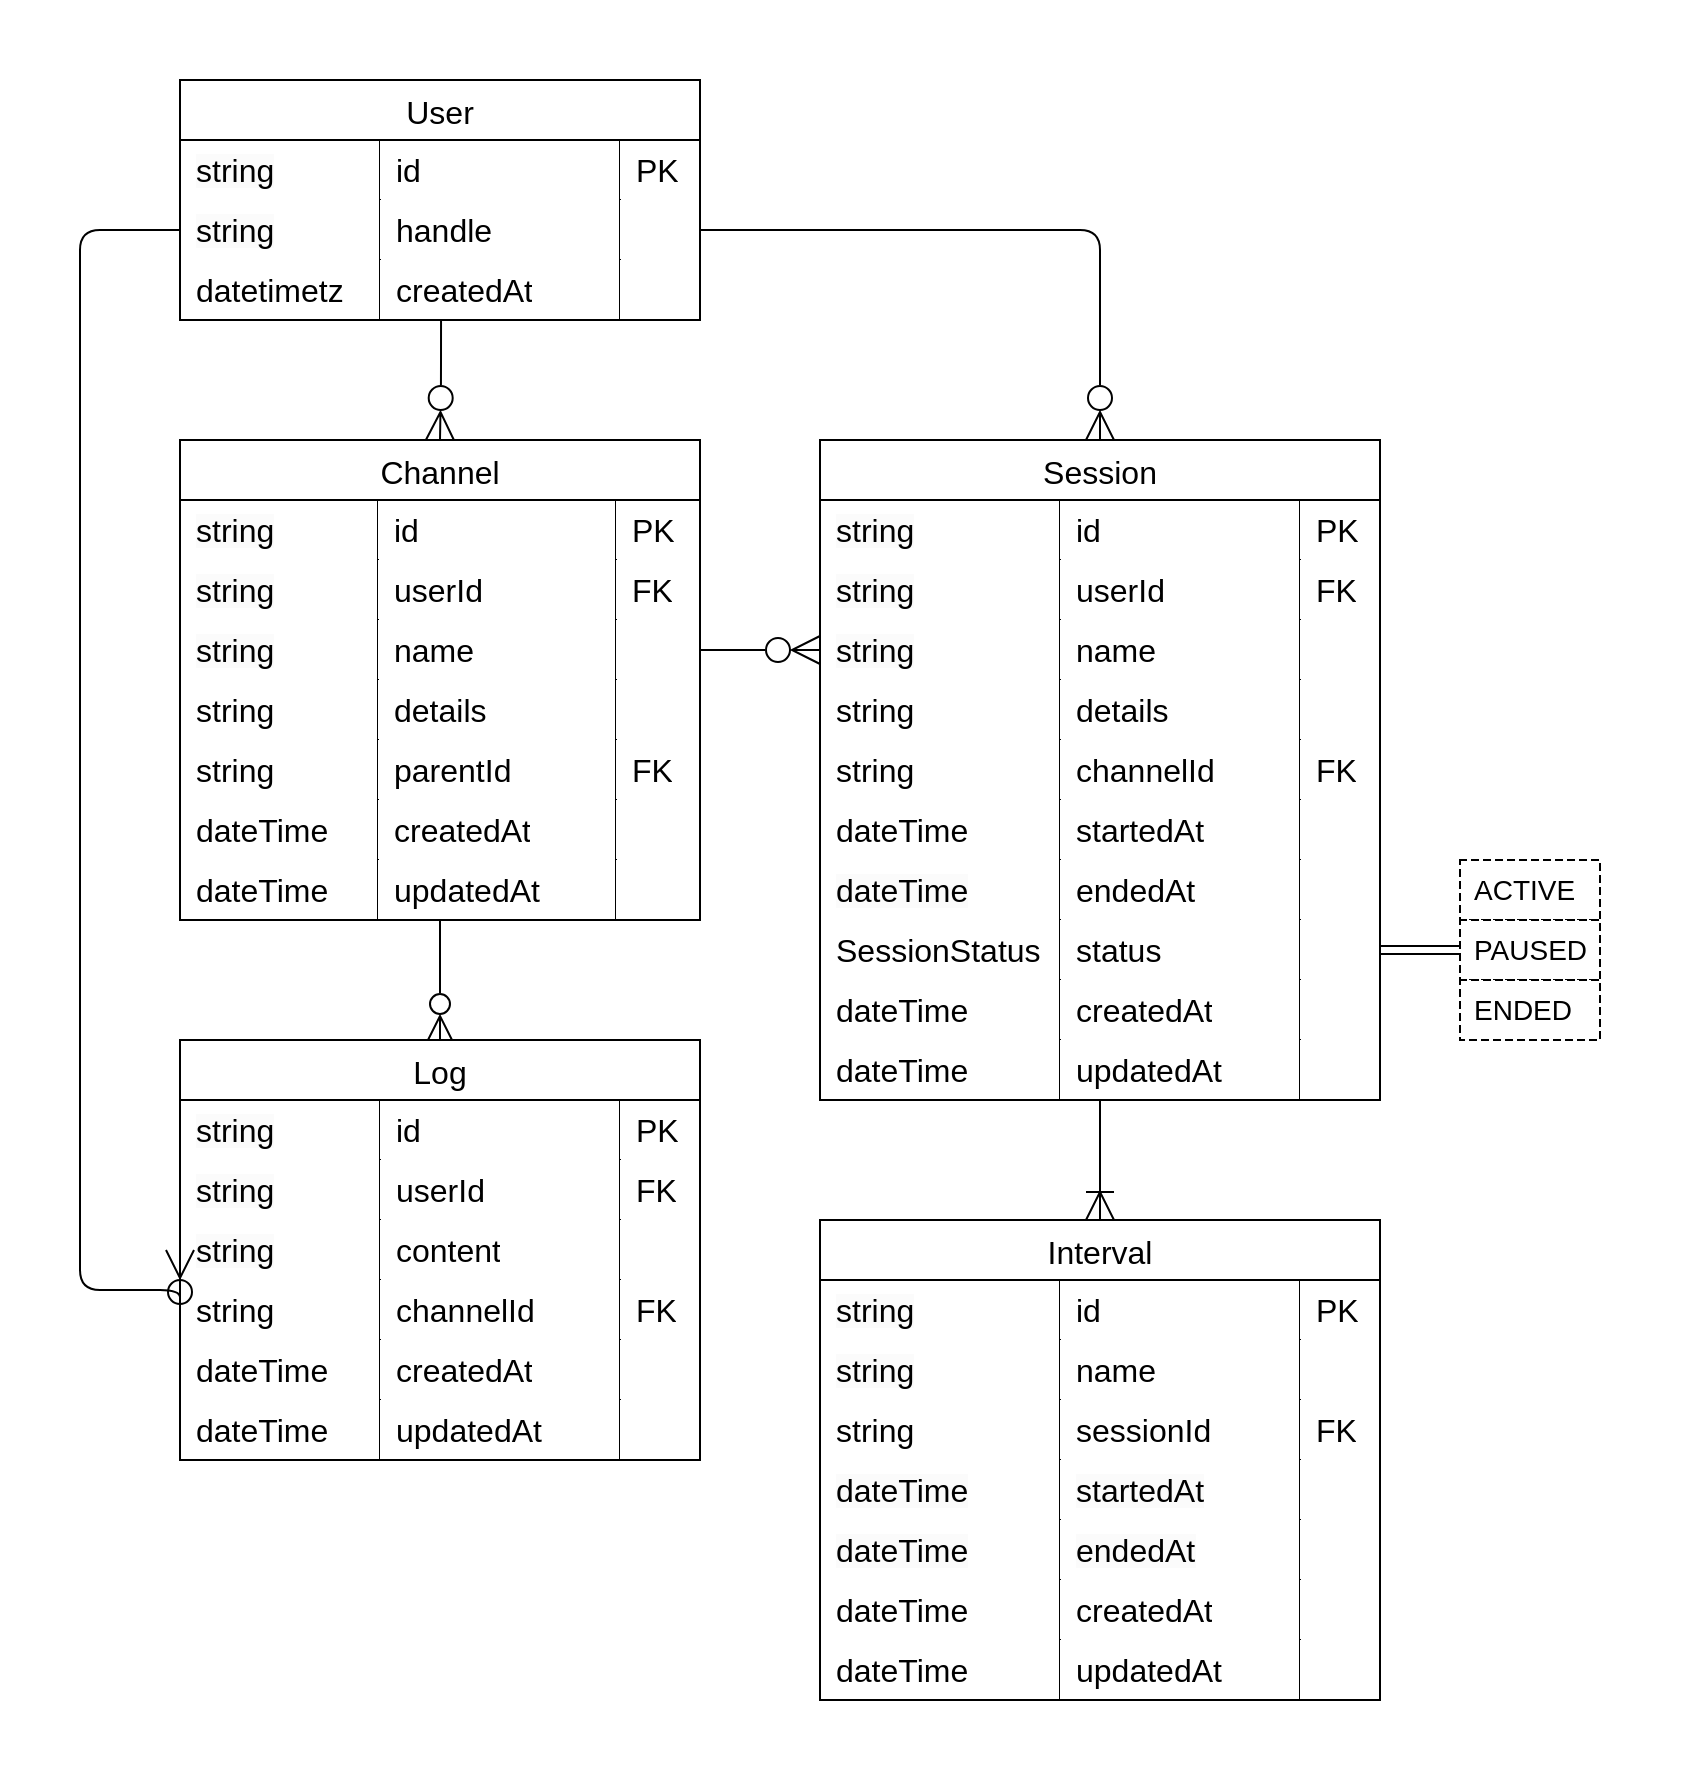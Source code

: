 <mxfile>
    <diagram name="mvp" id="yqLpVbDucmDvW3272ZkL">
        <mxGraphModel dx="1056" dy="1090" grid="1" gridSize="10" guides="1" tooltips="1" connect="1" arrows="1" fold="1" page="1" pageScale="1" pageWidth="1169" pageHeight="1654" background="#FFFFFF" math="0" shadow="0">
            <root>
                <mxCell id="N9lyU6KNjWTi8ZNhnZ-g-0"/>
                <mxCell id="9" value="bg" parent="N9lyU6KNjWTi8ZNhnZ-g-0"/>
                <mxCell id="10" value="" style="rounded=0;whiteSpace=wrap;html=1;fillColor=none;strokeColor=none;" parent="9" vertex="1">
                    <mxGeometry x="170" y="40" width="840" height="890" as="geometry"/>
                </mxCell>
                <mxCell id="49" value="" style="shape=table;startSize=0;container=1;collapsible=0;childLayout=tableLayout;fontSize=14;fillColor=none;strokeColor=none;labelBorderColor=none;strokeWidth=1;" vertex="1" parent="9">
                    <mxGeometry x="900" y="470" width="70" height="90" as="geometry"/>
                </mxCell>
                <mxCell id="50" value="" style="shape=tableRow;horizontal=0;startSize=0;swimlaneHead=0;swimlaneBody=0;strokeColor=inherit;top=0;left=0;bottom=0;right=0;collapsible=0;dropTarget=0;fillColor=none;points=[[0,0.5],[1,0.5]];portConstraint=eastwest;fontSize=14;" vertex="1" parent="49">
                    <mxGeometry width="70" height="30" as="geometry"/>
                </mxCell>
                <mxCell id="51" value="ACTIVE" style="shape=partialRectangle;html=1;whiteSpace=wrap;connectable=0;strokeColor=default;overflow=hidden;fillColor=default;top=1;left=1;bottom=1;right=1;pointerEvents=1;fontSize=14;align=left;spacingLeft=5;dashed=1;" vertex="1" parent="50">
                    <mxGeometry width="70" height="30" as="geometry">
                        <mxRectangle width="70" height="30" as="alternateBounds"/>
                    </mxGeometry>
                </mxCell>
                <mxCell id="52" value="" style="shape=tableRow;horizontal=0;startSize=0;swimlaneHead=0;swimlaneBody=0;strokeColor=inherit;top=0;left=0;bottom=0;right=0;collapsible=0;dropTarget=0;fillColor=none;points=[[0,0.5],[1,0.5]];portConstraint=eastwest;fontSize=14;" vertex="1" parent="49">
                    <mxGeometry y="30" width="70" height="30" as="geometry"/>
                </mxCell>
                <mxCell id="53" value="PAUSED" style="shape=partialRectangle;html=1;whiteSpace=wrap;connectable=0;strokeColor=default;overflow=hidden;fillColor=default;top=1;left=1;bottom=1;right=1;pointerEvents=1;fontSize=14;align=left;spacingLeft=5;dashed=1;" vertex="1" parent="52">
                    <mxGeometry width="70" height="30" as="geometry">
                        <mxRectangle width="70" height="30" as="alternateBounds"/>
                    </mxGeometry>
                </mxCell>
                <mxCell id="54" value="" style="shape=tableRow;horizontal=0;startSize=0;swimlaneHead=0;swimlaneBody=0;strokeColor=inherit;top=0;left=0;bottom=0;right=0;collapsible=0;dropTarget=0;fillColor=none;points=[[0,0.5],[1,0.5]];portConstraint=eastwest;fontSize=14;" vertex="1" parent="49">
                    <mxGeometry y="60" width="70" height="30" as="geometry"/>
                </mxCell>
                <mxCell id="55" value="ENDED" style="shape=partialRectangle;html=1;whiteSpace=wrap;connectable=0;strokeColor=default;overflow=hidden;fillColor=default;top=1;left=1;bottom=1;right=1;pointerEvents=1;fontSize=14;align=left;spacingLeft=5;dashed=1;" vertex="1" parent="54">
                    <mxGeometry width="70" height="30" as="geometry">
                        <mxRectangle width="70" height="30" as="alternateBounds"/>
                    </mxGeometry>
                </mxCell>
                <mxCell id="58" style="edgeStyle=none;html=1;exitX=0;exitY=0.5;exitDx=0;exitDy=0;entryX=1;entryY=0.5;entryDx=0;entryDy=0;shape=link;" edge="1" parent="9" source="52" target="44">
                    <mxGeometry relative="1" as="geometry"/>
                </mxCell>
                <mxCell id="N9lyU6KNjWTi8ZNhnZ-g-1" value="er" parent="N9lyU6KNjWTi8ZNhnZ-g-0"/>
                <mxCell id="N9lyU6KNjWTi8ZNhnZ-g-2" value="Channel" style="shape=table;startSize=30;container=1;collapsible=0;childLayout=tableLayout;fixedRows=1;rowLines=0;fontStyle=0;strokeColor=default;fontSize=16;fillStyle=solid;" parent="N9lyU6KNjWTi8ZNhnZ-g-1" vertex="1">
                    <mxGeometry x="260" y="260" width="260" height="240" as="geometry"/>
                </mxCell>
                <mxCell id="N9lyU6KNjWTi8ZNhnZ-g-3" value="" style="shape=tableRow;horizontal=0;startSize=0;swimlaneHead=0;swimlaneBody=0;top=0;left=0;bottom=0;right=0;collapsible=0;dropTarget=0;fillColor=none;points=[[0,0.5],[1,0.5]];portConstraint=eastwest;strokeColor=inherit;fontSize=16;" parent="N9lyU6KNjWTi8ZNhnZ-g-2" vertex="1">
                    <mxGeometry y="30" width="260" height="30" as="geometry"/>
                </mxCell>
                <mxCell id="N9lyU6KNjWTi8ZNhnZ-g-5" value="&lt;meta charset=&quot;utf-8&quot;&gt;&lt;span style=&quot;color: rgb(0, 0, 0); font-family: Helvetica; font-size: 16px; font-style: normal; font-variant-ligatures: normal; font-variant-caps: normal; font-weight: 400; letter-spacing: normal; orphans: 2; text-align: left; text-indent: 0px; text-transform: none; widows: 2; word-spacing: 0px; -webkit-text-stroke-width: 0px; white-space: normal; background-color: rgb(251, 251, 251); text-decoration-thickness: initial; text-decoration-style: initial; text-decoration-color: initial; display: inline !important; float: none;&quot;&gt;string&lt;/span&gt;" style="shape=partialRectangle;html=1;whiteSpace=wrap;connectable=0;fillColor=default;top=1;left=1;bottom=0;right=1;align=left;spacingLeft=6;overflow=hidden;strokeColor=inherit;fontSize=16;" parent="N9lyU6KNjWTi8ZNhnZ-g-3" vertex="1">
                    <mxGeometry width="99" height="30" as="geometry">
                        <mxRectangle width="99" height="30" as="alternateBounds"/>
                    </mxGeometry>
                </mxCell>
                <mxCell id="N9lyU6KNjWTi8ZNhnZ-g-6" value="id" style="shape=partialRectangle;html=1;whiteSpace=wrap;connectable=0;fillColor=default;top=1;left=0;bottom=0;right=1;align=left;spacingLeft=6;overflow=hidden;strokeColor=inherit;fontSize=16;" parent="N9lyU6KNjWTi8ZNhnZ-g-3" vertex="1">
                    <mxGeometry x="99" width="119" height="30" as="geometry">
                        <mxRectangle width="119" height="30" as="alternateBounds"/>
                    </mxGeometry>
                </mxCell>
                <mxCell id="N9lyU6KNjWTi8ZNhnZ-g-8" value="PK" style="shape=partialRectangle;html=1;whiteSpace=wrap;connectable=0;fillColor=default;top=1;left=0;bottom=0;right=1;align=left;spacingLeft=6;overflow=hidden;strokeColor=inherit;fontSize=16;" parent="N9lyU6KNjWTi8ZNhnZ-g-3" vertex="1">
                    <mxGeometry x="218" width="42" height="30" as="geometry">
                        <mxRectangle width="42" height="30" as="alternateBounds"/>
                    </mxGeometry>
                </mxCell>
                <mxCell id="N9lyU6KNjWTi8ZNhnZ-g-9" value="" style="shape=tableRow;horizontal=0;startSize=0;swimlaneHead=0;swimlaneBody=0;top=0;left=0;bottom=0;right=0;collapsible=0;dropTarget=0;fillColor=none;points=[[0,0.5],[1,0.5]];portConstraint=eastwest;strokeColor=inherit;fontSize=16;" parent="N9lyU6KNjWTi8ZNhnZ-g-2" vertex="1">
                    <mxGeometry y="60" width="260" height="30" as="geometry"/>
                </mxCell>
                <mxCell id="N9lyU6KNjWTi8ZNhnZ-g-11" value="&lt;meta charset=&quot;utf-8&quot;&gt;&lt;span style=&quot;color: rgb(0, 0, 0); font-family: Helvetica; font-size: 16px; font-style: normal; font-variant-ligatures: normal; font-variant-caps: normal; font-weight: 400; letter-spacing: normal; orphans: 2; text-align: left; text-indent: 0px; text-transform: none; widows: 2; word-spacing: 0px; -webkit-text-stroke-width: 0px; white-space: normal; background-color: rgb(251, 251, 251); text-decoration-thickness: initial; text-decoration-style: initial; text-decoration-color: initial; display: inline !important; float: none;&quot;&gt;string&lt;/span&gt;" style="shape=partialRectangle;html=1;whiteSpace=wrap;connectable=0;fillColor=default;top=0;left=1;bottom=0;right=1;align=left;spacingLeft=6;overflow=hidden;strokeColor=inherit;fontSize=16;" parent="N9lyU6KNjWTi8ZNhnZ-g-9" vertex="1">
                    <mxGeometry width="99" height="30" as="geometry">
                        <mxRectangle width="99" height="30" as="alternateBounds"/>
                    </mxGeometry>
                </mxCell>
                <mxCell id="N9lyU6KNjWTi8ZNhnZ-g-12" value="userId" style="shape=partialRectangle;html=1;whiteSpace=wrap;connectable=0;fillColor=default;top=0;left=0;bottom=0;right=1;align=left;spacingLeft=6;overflow=hidden;strokeColor=inherit;fontSize=16;" parent="N9lyU6KNjWTi8ZNhnZ-g-9" vertex="1">
                    <mxGeometry x="99" width="119" height="30" as="geometry">
                        <mxRectangle width="119" height="30" as="alternateBounds"/>
                    </mxGeometry>
                </mxCell>
                <mxCell id="N9lyU6KNjWTi8ZNhnZ-g-14" value="FK" style="shape=partialRectangle;html=1;whiteSpace=wrap;connectable=0;fillColor=default;top=0;left=0;bottom=0;right=1;align=left;spacingLeft=6;overflow=hidden;strokeColor=inherit;fontSize=16;" parent="N9lyU6KNjWTi8ZNhnZ-g-9" vertex="1">
                    <mxGeometry x="218" width="42" height="30" as="geometry">
                        <mxRectangle width="42" height="30" as="alternateBounds"/>
                    </mxGeometry>
                </mxCell>
                <mxCell id="N9lyU6KNjWTi8ZNhnZ-g-15" style="shape=tableRow;horizontal=0;startSize=0;swimlaneHead=0;swimlaneBody=0;top=0;left=0;bottom=0;right=0;collapsible=0;dropTarget=0;fillColor=none;points=[[0,0.5],[1,0.5]];portConstraint=eastwest;strokeColor=inherit;fontSize=16;" parent="N9lyU6KNjWTi8ZNhnZ-g-2" vertex="1">
                    <mxGeometry y="90" width="260" height="30" as="geometry"/>
                </mxCell>
                <mxCell id="N9lyU6KNjWTi8ZNhnZ-g-17" value="&lt;meta charset=&quot;utf-8&quot;&gt;&lt;span style=&quot;color: rgb(0, 0, 0); font-family: Helvetica; font-size: 16px; font-style: normal; font-variant-ligatures: normal; font-variant-caps: normal; font-weight: 400; letter-spacing: normal; orphans: 2; text-align: left; text-indent: 0px; text-transform: none; widows: 2; word-spacing: 0px; -webkit-text-stroke-width: 0px; white-space: normal; background-color: rgb(251, 251, 251); text-decoration-thickness: initial; text-decoration-style: initial; text-decoration-color: initial; display: inline !important; float: none;&quot;&gt;string&lt;/span&gt;" style="shape=partialRectangle;html=1;whiteSpace=wrap;connectable=0;fillColor=default;top=0;left=1;bottom=0;right=1;align=left;spacingLeft=6;overflow=hidden;strokeColor=inherit;fontSize=16;" parent="N9lyU6KNjWTi8ZNhnZ-g-15" vertex="1">
                    <mxGeometry width="99" height="30" as="geometry">
                        <mxRectangle width="99" height="30" as="alternateBounds"/>
                    </mxGeometry>
                </mxCell>
                <mxCell id="N9lyU6KNjWTi8ZNhnZ-g-18" value="name" style="shape=partialRectangle;html=1;whiteSpace=wrap;connectable=0;fillColor=default;top=0;left=0;bottom=0;right=1;align=left;spacingLeft=6;overflow=hidden;strokeColor=inherit;fontSize=16;" parent="N9lyU6KNjWTi8ZNhnZ-g-15" vertex="1">
                    <mxGeometry x="99" width="119" height="30" as="geometry">
                        <mxRectangle width="119" height="30" as="alternateBounds"/>
                    </mxGeometry>
                </mxCell>
                <mxCell id="N9lyU6KNjWTi8ZNhnZ-g-20" style="shape=partialRectangle;html=1;whiteSpace=wrap;connectable=0;fillColor=default;top=0;left=0;bottom=0;right=1;align=left;spacingLeft=6;overflow=hidden;strokeColor=inherit;fontSize=16;" parent="N9lyU6KNjWTi8ZNhnZ-g-15" vertex="1">
                    <mxGeometry x="218" width="42" height="30" as="geometry">
                        <mxRectangle width="42" height="30" as="alternateBounds"/>
                    </mxGeometry>
                </mxCell>
                <mxCell id="20" style="shape=tableRow;horizontal=0;startSize=0;swimlaneHead=0;swimlaneBody=0;top=0;left=0;bottom=0;right=0;collapsible=0;dropTarget=0;fillColor=none;points=[[0,0.5],[1,0.5]];portConstraint=eastwest;strokeColor=inherit;fontSize=16;" vertex="1" parent="N9lyU6KNjWTi8ZNhnZ-g-2">
                    <mxGeometry y="120" width="260" height="30" as="geometry"/>
                </mxCell>
                <mxCell id="21" value="&lt;span style=&quot;color: rgb(0, 0, 0);&quot;&gt;string&lt;/span&gt;" style="shape=partialRectangle;html=1;whiteSpace=wrap;connectable=0;fillColor=default;top=0;left=1;bottom=0;right=1;align=left;spacingLeft=6;overflow=hidden;strokeColor=inherit;fontSize=16;" vertex="1" parent="20">
                    <mxGeometry width="99" height="30" as="geometry">
                        <mxRectangle width="99" height="30" as="alternateBounds"/>
                    </mxGeometry>
                </mxCell>
                <mxCell id="22" value="details" style="shape=partialRectangle;html=1;whiteSpace=wrap;connectable=0;fillColor=default;top=0;left=0;bottom=0;right=1;align=left;spacingLeft=6;overflow=hidden;strokeColor=inherit;fontSize=16;" vertex="1" parent="20">
                    <mxGeometry x="99" width="119" height="30" as="geometry">
                        <mxRectangle width="119" height="30" as="alternateBounds"/>
                    </mxGeometry>
                </mxCell>
                <mxCell id="23" style="shape=partialRectangle;html=1;whiteSpace=wrap;connectable=0;fillColor=default;top=0;left=0;bottom=0;right=1;align=left;spacingLeft=6;overflow=hidden;strokeColor=inherit;fontSize=16;" vertex="1" parent="20">
                    <mxGeometry x="218" width="42" height="30" as="geometry">
                        <mxRectangle width="42" height="30" as="alternateBounds"/>
                    </mxGeometry>
                </mxCell>
                <mxCell id="N9lyU6KNjWTi8ZNhnZ-g-21" value="" style="shape=tableRow;horizontal=0;startSize=0;swimlaneHead=0;swimlaneBody=0;top=0;left=0;bottom=0;right=0;collapsible=0;dropTarget=0;fillColor=none;points=[[0,0.5],[1,0.5]];portConstraint=eastwest;strokeColor=inherit;fontSize=16;" parent="N9lyU6KNjWTi8ZNhnZ-g-2" vertex="1">
                    <mxGeometry y="150" width="260" height="30" as="geometry"/>
                </mxCell>
                <mxCell id="N9lyU6KNjWTi8ZNhnZ-g-23" value="&lt;span style=&quot;color: rgb(0, 0, 0);&quot;&gt;string&lt;/span&gt;" style="shape=partialRectangle;html=1;whiteSpace=wrap;connectable=0;fillColor=default;top=0;left=1;bottom=0;right=1;align=left;spacingLeft=6;overflow=hidden;strokeColor=inherit;fontSize=16;" parent="N9lyU6KNjWTi8ZNhnZ-g-21" vertex="1">
                    <mxGeometry width="99" height="30" as="geometry">
                        <mxRectangle width="99" height="30" as="alternateBounds"/>
                    </mxGeometry>
                </mxCell>
                <mxCell id="N9lyU6KNjWTi8ZNhnZ-g-24" value="parentId" style="shape=partialRectangle;html=1;whiteSpace=wrap;connectable=0;fillColor=default;top=0;left=0;bottom=0;right=1;align=left;spacingLeft=6;overflow=hidden;strokeColor=inherit;fontSize=16;" parent="N9lyU6KNjWTi8ZNhnZ-g-21" vertex="1">
                    <mxGeometry x="99" width="119" height="30" as="geometry">
                        <mxRectangle width="119" height="30" as="alternateBounds"/>
                    </mxGeometry>
                </mxCell>
                <mxCell id="N9lyU6KNjWTi8ZNhnZ-g-26" value="FK" style="shape=partialRectangle;html=1;whiteSpace=wrap;connectable=0;fillColor=default;top=0;left=0;bottom=0;right=1;align=left;spacingLeft=6;overflow=hidden;strokeColor=inherit;fontSize=16;" parent="N9lyU6KNjWTi8ZNhnZ-g-21" vertex="1">
                    <mxGeometry x="218" width="42" height="30" as="geometry">
                        <mxRectangle width="42" height="30" as="alternateBounds"/>
                    </mxGeometry>
                </mxCell>
                <mxCell id="4" style="shape=tableRow;horizontal=0;startSize=0;swimlaneHead=0;swimlaneBody=0;top=0;left=0;bottom=0;right=0;collapsible=0;dropTarget=0;fillColor=none;points=[[0,0.5],[1,0.5]];portConstraint=eastwest;strokeColor=inherit;fontSize=16;" parent="N9lyU6KNjWTi8ZNhnZ-g-2" vertex="1">
                    <mxGeometry y="180" width="260" height="30" as="geometry"/>
                </mxCell>
                <mxCell id="5" value="dateTime" style="shape=partialRectangle;html=1;whiteSpace=wrap;connectable=0;fillColor=default;top=0;left=1;bottom=0;right=1;align=left;spacingLeft=6;overflow=hidden;strokeColor=inherit;fontSize=16;" parent="4" vertex="1">
                    <mxGeometry width="99" height="30" as="geometry">
                        <mxRectangle width="99" height="30" as="alternateBounds"/>
                    </mxGeometry>
                </mxCell>
                <mxCell id="6" value="createdAt" style="shape=partialRectangle;html=1;whiteSpace=wrap;connectable=0;fillColor=default;top=0;left=0;bottom=0;right=1;align=left;spacingLeft=6;overflow=hidden;strokeColor=inherit;fontSize=16;" parent="4" vertex="1">
                    <mxGeometry x="99" width="119" height="30" as="geometry">
                        <mxRectangle width="119" height="30" as="alternateBounds"/>
                    </mxGeometry>
                </mxCell>
                <mxCell id="8" style="shape=partialRectangle;html=1;whiteSpace=wrap;connectable=0;fillColor=default;top=0;left=0;bottom=0;right=1;align=left;spacingLeft=6;overflow=hidden;strokeColor=inherit;fontSize=16;" parent="4" vertex="1">
                    <mxGeometry x="218" width="42" height="30" as="geometry">
                        <mxRectangle width="42" height="30" as="alternateBounds"/>
                    </mxGeometry>
                </mxCell>
                <mxCell id="N9lyU6KNjWTi8ZNhnZ-g-39" style="shape=tableRow;horizontal=0;startSize=0;swimlaneHead=0;swimlaneBody=0;top=0;left=0;bottom=0;right=0;collapsible=0;dropTarget=0;fillColor=none;points=[[0,0.5],[1,0.5]];portConstraint=eastwest;strokeColor=inherit;fontSize=16;" parent="N9lyU6KNjWTi8ZNhnZ-g-2" vertex="1">
                    <mxGeometry y="210" width="260" height="30" as="geometry"/>
                </mxCell>
                <mxCell id="N9lyU6KNjWTi8ZNhnZ-g-41" value="dateTime" style="shape=partialRectangle;html=1;whiteSpace=wrap;connectable=0;fillColor=default;top=0;left=1;bottom=1;right=1;align=left;spacingLeft=6;overflow=hidden;strokeColor=inherit;fontSize=16;" parent="N9lyU6KNjWTi8ZNhnZ-g-39" vertex="1">
                    <mxGeometry width="99" height="30" as="geometry">
                        <mxRectangle width="99" height="30" as="alternateBounds"/>
                    </mxGeometry>
                </mxCell>
                <mxCell id="N9lyU6KNjWTi8ZNhnZ-g-42" value="updatedAt" style="shape=partialRectangle;html=1;whiteSpace=wrap;connectable=0;fillColor=default;top=0;left=0;bottom=1;right=1;align=left;spacingLeft=6;overflow=hidden;strokeColor=inherit;fontSize=16;" parent="N9lyU6KNjWTi8ZNhnZ-g-39" vertex="1">
                    <mxGeometry x="99" width="119" height="30" as="geometry">
                        <mxRectangle width="119" height="30" as="alternateBounds"/>
                    </mxGeometry>
                </mxCell>
                <mxCell id="N9lyU6KNjWTi8ZNhnZ-g-44" style="shape=partialRectangle;html=1;whiteSpace=wrap;connectable=0;fillColor=default;top=0;left=0;bottom=1;right=1;align=left;spacingLeft=6;overflow=hidden;strokeColor=inherit;fontSize=16;" parent="N9lyU6KNjWTi8ZNhnZ-g-39" vertex="1">
                    <mxGeometry x="218" width="42" height="30" as="geometry">
                        <mxRectangle width="42" height="30" as="alternateBounds"/>
                    </mxGeometry>
                </mxCell>
                <mxCell id="PHG46uC19mJjDKH7PzHF-19" style="edgeStyle=none;html=1;entryX=0.5;entryY=0;entryDx=0;entryDy=0;endSize=10;startSize=10;endArrow=ERzeroToMany;endFill=0;" parent="N9lyU6KNjWTi8ZNhnZ-g-1" source="N9lyU6KNjWTi8ZNhnZ-g-39" target="N9lyU6KNjWTi8ZNhnZ-g-45" edge="1">
                    <mxGeometry relative="1" as="geometry"/>
                </mxCell>
                <mxCell id="N9lyU6KNjWTi8ZNhnZ-g-45" value="Log" style="shape=table;startSize=30;container=1;collapsible=0;childLayout=tableLayout;fixedRows=1;rowLines=0;fontStyle=0;strokeColor=default;fontSize=16;swimlaneLine=1;perimeterSpacing=0;strokeWidth=1;columnLines=1;swimlaneHead=1;swimlaneBody=1;horizontal=1;top=1;" parent="N9lyU6KNjWTi8ZNhnZ-g-1" vertex="1">
                    <mxGeometry x="260" y="560" width="260" height="210" as="geometry"/>
                </mxCell>
                <mxCell id="N9lyU6KNjWTi8ZNhnZ-g-46" value="" style="shape=tableRow;horizontal=0;startSize=0;swimlaneHead=0;swimlaneBody=0;top=0;left=0;bottom=0;right=0;collapsible=0;dropTarget=0;fillColor=none;points=[[0,0.5],[1,0.5]];portConstraint=eastwest;strokeColor=inherit;fontSize=16;" parent="N9lyU6KNjWTi8ZNhnZ-g-45" vertex="1">
                    <mxGeometry y="30" width="260" height="30" as="geometry"/>
                </mxCell>
                <mxCell id="N9lyU6KNjWTi8ZNhnZ-g-48" value="&lt;meta charset=&quot;utf-8&quot;&gt;&lt;span style=&quot;color: rgb(0, 0, 0); font-family: Helvetica; font-size: 16px; font-style: normal; font-variant-ligatures: normal; font-variant-caps: normal; font-weight: 400; letter-spacing: normal; orphans: 2; text-align: left; text-indent: 0px; text-transform: none; widows: 2; word-spacing: 0px; -webkit-text-stroke-width: 0px; white-space: normal; background-color: rgb(251, 251, 251); text-decoration-thickness: initial; text-decoration-style: initial; text-decoration-color: initial; display: inline !important; float: none;&quot;&gt;string&lt;/span&gt;" style="shape=partialRectangle;html=1;whiteSpace=wrap;connectable=0;fillColor=default;top=1;left=1;bottom=0;right=1;align=left;spacingLeft=6;overflow=hidden;strokeColor=inherit;fontSize=16;" parent="N9lyU6KNjWTi8ZNhnZ-g-46" vertex="1">
                    <mxGeometry width="100" height="30" as="geometry">
                        <mxRectangle width="100" height="30" as="alternateBounds"/>
                    </mxGeometry>
                </mxCell>
                <mxCell id="N9lyU6KNjWTi8ZNhnZ-g-49" value="id" style="shape=partialRectangle;html=1;whiteSpace=wrap;connectable=0;fillColor=default;top=1;left=0;bottom=0;right=1;align=left;spacingLeft=6;overflow=hidden;strokeColor=inherit;fontSize=16;" parent="N9lyU6KNjWTi8ZNhnZ-g-46" vertex="1">
                    <mxGeometry x="100" width="120" height="30" as="geometry">
                        <mxRectangle width="120" height="30" as="alternateBounds"/>
                    </mxGeometry>
                </mxCell>
                <mxCell id="N9lyU6KNjWTi8ZNhnZ-g-51" value="PK" style="shape=partialRectangle;html=1;whiteSpace=wrap;connectable=0;fillColor=default;top=1;left=0;bottom=0;right=1;align=left;spacingLeft=6;overflow=hidden;strokeColor=inherit;fontSize=16;" parent="N9lyU6KNjWTi8ZNhnZ-g-46" vertex="1">
                    <mxGeometry x="220" width="40" height="30" as="geometry">
                        <mxRectangle width="40" height="30" as="alternateBounds"/>
                    </mxGeometry>
                </mxCell>
                <mxCell id="N9lyU6KNjWTi8ZNhnZ-g-52" value="" style="shape=tableRow;horizontal=0;startSize=0;swimlaneHead=0;swimlaneBody=0;top=0;left=0;bottom=0;right=0;collapsible=0;dropTarget=0;fillColor=none;points=[[0,0.5],[1,0.5]];portConstraint=eastwest;strokeColor=inherit;fontSize=16;" parent="N9lyU6KNjWTi8ZNhnZ-g-45" vertex="1">
                    <mxGeometry y="60" width="260" height="30" as="geometry"/>
                </mxCell>
                <mxCell id="N9lyU6KNjWTi8ZNhnZ-g-54" value="&lt;meta charset=&quot;utf-8&quot;&gt;&lt;span style=&quot;color: rgb(0, 0, 0); font-family: Helvetica; font-size: 16px; font-style: normal; font-variant-ligatures: normal; font-variant-caps: normal; font-weight: 400; letter-spacing: normal; orphans: 2; text-align: left; text-indent: 0px; text-transform: none; widows: 2; word-spacing: 0px; -webkit-text-stroke-width: 0px; white-space: normal; background-color: rgb(251, 251, 251); text-decoration-thickness: initial; text-decoration-style: initial; text-decoration-color: initial; display: inline !important; float: none;&quot;&gt;string&lt;/span&gt;" style="shape=partialRectangle;html=1;whiteSpace=wrap;connectable=0;fillColor=default;top=0;left=1;bottom=0;right=1;align=left;spacingLeft=6;overflow=hidden;strokeColor=inherit;fontSize=16;" parent="N9lyU6KNjWTi8ZNhnZ-g-52" vertex="1">
                    <mxGeometry width="100" height="30" as="geometry">
                        <mxRectangle width="100" height="30" as="alternateBounds"/>
                    </mxGeometry>
                </mxCell>
                <mxCell id="N9lyU6KNjWTi8ZNhnZ-g-55" value="userId" style="shape=partialRectangle;html=1;whiteSpace=wrap;connectable=0;fillColor=default;top=0;left=0;bottom=0;right=1;align=left;spacingLeft=6;overflow=hidden;strokeColor=inherit;fontSize=16;" parent="N9lyU6KNjWTi8ZNhnZ-g-52" vertex="1">
                    <mxGeometry x="100" width="120" height="30" as="geometry">
                        <mxRectangle width="120" height="30" as="alternateBounds"/>
                    </mxGeometry>
                </mxCell>
                <mxCell id="N9lyU6KNjWTi8ZNhnZ-g-57" value="FK" style="shape=partialRectangle;html=1;whiteSpace=wrap;connectable=0;fillColor=default;top=0;left=0;bottom=0;right=1;align=left;spacingLeft=6;overflow=hidden;strokeColor=inherit;fontSize=16;" parent="N9lyU6KNjWTi8ZNhnZ-g-52" vertex="1">
                    <mxGeometry x="220" width="40" height="30" as="geometry">
                        <mxRectangle width="40" height="30" as="alternateBounds"/>
                    </mxGeometry>
                </mxCell>
                <mxCell id="N9lyU6KNjWTi8ZNhnZ-g-58" style="shape=tableRow;horizontal=0;startSize=0;swimlaneHead=0;swimlaneBody=0;top=0;left=0;bottom=0;right=0;collapsible=0;dropTarget=0;fillColor=none;points=[[0,0.5],[1,0.5]];portConstraint=eastwest;strokeColor=inherit;fontSize=16;" parent="N9lyU6KNjWTi8ZNhnZ-g-45" vertex="1">
                    <mxGeometry y="90" width="260" height="30" as="geometry"/>
                </mxCell>
                <mxCell id="N9lyU6KNjWTi8ZNhnZ-g-60" value="&lt;meta charset=&quot;utf-8&quot;&gt;&lt;span style=&quot;color: rgb(0, 0, 0); font-family: Helvetica; font-size: 16px; font-style: normal; font-variant-ligatures: normal; font-variant-caps: normal; font-weight: 400; letter-spacing: normal; orphans: 2; text-align: left; text-indent: 0px; text-transform: none; widows: 2; word-spacing: 0px; -webkit-text-stroke-width: 0px; white-space: normal; background-color: rgb(251, 251, 251); text-decoration-thickness: initial; text-decoration-style: initial; text-decoration-color: initial; display: inline !important; float: none;&quot;&gt;string&lt;/span&gt;" style="shape=partialRectangle;html=1;whiteSpace=wrap;connectable=0;fillColor=default;top=0;left=1;bottom=0;right=1;align=left;spacingLeft=6;overflow=hidden;strokeColor=inherit;fontSize=16;" parent="N9lyU6KNjWTi8ZNhnZ-g-58" vertex="1">
                    <mxGeometry width="100" height="30" as="geometry">
                        <mxRectangle width="100" height="30" as="alternateBounds"/>
                    </mxGeometry>
                </mxCell>
                <mxCell id="N9lyU6KNjWTi8ZNhnZ-g-61" value="content" style="shape=partialRectangle;html=1;whiteSpace=wrap;connectable=0;fillColor=default;top=0;left=0;bottom=0;right=1;align=left;spacingLeft=6;overflow=hidden;strokeColor=inherit;fontSize=16;" parent="N9lyU6KNjWTi8ZNhnZ-g-58" vertex="1">
                    <mxGeometry x="100" width="120" height="30" as="geometry">
                        <mxRectangle width="120" height="30" as="alternateBounds"/>
                    </mxGeometry>
                </mxCell>
                <mxCell id="N9lyU6KNjWTi8ZNhnZ-g-63" style="shape=partialRectangle;html=1;whiteSpace=wrap;connectable=0;fillColor=default;top=0;left=0;bottom=0;right=1;align=left;spacingLeft=6;overflow=hidden;strokeColor=inherit;fontSize=16;" parent="N9lyU6KNjWTi8ZNhnZ-g-58" vertex="1">
                    <mxGeometry x="220" width="40" height="30" as="geometry">
                        <mxRectangle width="40" height="30" as="alternateBounds"/>
                    </mxGeometry>
                </mxCell>
                <mxCell id="N9lyU6KNjWTi8ZNhnZ-g-64" value="" style="shape=tableRow;horizontal=0;startSize=0;swimlaneHead=0;swimlaneBody=0;top=0;left=0;bottom=0;right=0;collapsible=0;dropTarget=0;fillColor=none;points=[[0,0.5],[1,0.5]];portConstraint=eastwest;strokeColor=inherit;fontSize=16;" parent="N9lyU6KNjWTi8ZNhnZ-g-45" vertex="1">
                    <mxGeometry y="120" width="260" height="30" as="geometry"/>
                </mxCell>
                <mxCell id="N9lyU6KNjWTi8ZNhnZ-g-66" value="&lt;span style=&quot;color: rgb(0, 0, 0);&quot;&gt;string&lt;/span&gt;" style="shape=partialRectangle;html=1;whiteSpace=wrap;connectable=0;fillColor=default;top=0;left=1;bottom=0;right=1;align=left;spacingLeft=6;overflow=hidden;strokeColor=inherit;fontSize=16;" parent="N9lyU6KNjWTi8ZNhnZ-g-64" vertex="1">
                    <mxGeometry width="100" height="30" as="geometry">
                        <mxRectangle width="100" height="30" as="alternateBounds"/>
                    </mxGeometry>
                </mxCell>
                <mxCell id="N9lyU6KNjWTi8ZNhnZ-g-67" value="channelId" style="shape=partialRectangle;html=1;whiteSpace=wrap;connectable=0;fillColor=default;top=0;left=0;bottom=0;right=1;align=left;spacingLeft=6;overflow=hidden;strokeColor=inherit;fontSize=16;" parent="N9lyU6KNjWTi8ZNhnZ-g-64" vertex="1">
                    <mxGeometry x="100" width="120" height="30" as="geometry">
                        <mxRectangle width="120" height="30" as="alternateBounds"/>
                    </mxGeometry>
                </mxCell>
                <mxCell id="N9lyU6KNjWTi8ZNhnZ-g-69" value="FK" style="shape=partialRectangle;html=1;whiteSpace=wrap;connectable=0;fillColor=default;top=0;left=0;bottom=0;right=1;align=left;spacingLeft=6;overflow=hidden;strokeColor=inherit;fontSize=16;" parent="N9lyU6KNjWTi8ZNhnZ-g-64" vertex="1">
                    <mxGeometry x="220" width="40" height="30" as="geometry">
                        <mxRectangle width="40" height="30" as="alternateBounds"/>
                    </mxGeometry>
                </mxCell>
                <mxCell id="N9lyU6KNjWTi8ZNhnZ-g-70" style="shape=tableRow;horizontal=0;startSize=0;swimlaneHead=0;swimlaneBody=0;top=0;left=0;bottom=0;right=0;collapsible=0;dropTarget=0;fillColor=none;points=[[0,0.5],[1,0.5]];portConstraint=eastwest;strokeColor=inherit;fontSize=16;" parent="N9lyU6KNjWTi8ZNhnZ-g-45" vertex="1">
                    <mxGeometry y="150" width="260" height="30" as="geometry"/>
                </mxCell>
                <mxCell id="N9lyU6KNjWTi8ZNhnZ-g-72" value="dateTime" style="shape=partialRectangle;html=1;whiteSpace=wrap;connectable=0;fillColor=default;top=0;left=1;bottom=0;right=1;align=left;spacingLeft=6;overflow=hidden;strokeColor=inherit;fontSize=16;" parent="N9lyU6KNjWTi8ZNhnZ-g-70" vertex="1">
                    <mxGeometry width="100" height="30" as="geometry">
                        <mxRectangle width="100" height="30" as="alternateBounds"/>
                    </mxGeometry>
                </mxCell>
                <mxCell id="N9lyU6KNjWTi8ZNhnZ-g-73" value="createdAt" style="shape=partialRectangle;html=1;whiteSpace=wrap;connectable=0;fillColor=default;top=0;left=0;bottom=0;right=1;align=left;spacingLeft=6;overflow=hidden;strokeColor=inherit;fontSize=16;" parent="N9lyU6KNjWTi8ZNhnZ-g-70" vertex="1">
                    <mxGeometry x="100" width="120" height="30" as="geometry">
                        <mxRectangle width="120" height="30" as="alternateBounds"/>
                    </mxGeometry>
                </mxCell>
                <mxCell id="N9lyU6KNjWTi8ZNhnZ-g-75" style="shape=partialRectangle;html=1;whiteSpace=wrap;connectable=0;fillColor=default;top=0;left=0;bottom=0;right=1;align=left;spacingLeft=6;overflow=hidden;strokeColor=inherit;fontSize=16;" parent="N9lyU6KNjWTi8ZNhnZ-g-70" vertex="1">
                    <mxGeometry x="220" width="40" height="30" as="geometry">
                        <mxRectangle width="40" height="30" as="alternateBounds"/>
                    </mxGeometry>
                </mxCell>
                <mxCell id="N9lyU6KNjWTi8ZNhnZ-g-76" style="shape=tableRow;horizontal=0;startSize=0;swimlaneHead=0;swimlaneBody=0;top=0;left=0;bottom=0;right=0;collapsible=0;dropTarget=0;fillColor=none;points=[[0,0.5],[1,0.5]];portConstraint=eastwest;strokeColor=inherit;fontSize=16;" parent="N9lyU6KNjWTi8ZNhnZ-g-45" vertex="1">
                    <mxGeometry y="180" width="260" height="30" as="geometry"/>
                </mxCell>
                <mxCell id="N9lyU6KNjWTi8ZNhnZ-g-78" value="dateTime" style="shape=partialRectangle;html=1;whiteSpace=wrap;connectable=0;fillColor=default;top=0;left=1;bottom=1;right=1;align=left;spacingLeft=6;overflow=hidden;strokeColor=inherit;fontSize=16;" parent="N9lyU6KNjWTi8ZNhnZ-g-76" vertex="1">
                    <mxGeometry width="100" height="30" as="geometry">
                        <mxRectangle width="100" height="30" as="alternateBounds"/>
                    </mxGeometry>
                </mxCell>
                <mxCell id="N9lyU6KNjWTi8ZNhnZ-g-79" value="updatedAt" style="shape=partialRectangle;html=1;whiteSpace=wrap;connectable=0;fillColor=default;top=0;left=0;bottom=1;right=1;align=left;spacingLeft=6;overflow=hidden;strokeColor=inherit;fontSize=16;" parent="N9lyU6KNjWTi8ZNhnZ-g-76" vertex="1">
                    <mxGeometry x="100" width="120" height="30" as="geometry">
                        <mxRectangle width="120" height="30" as="alternateBounds"/>
                    </mxGeometry>
                </mxCell>
                <mxCell id="N9lyU6KNjWTi8ZNhnZ-g-81" style="shape=partialRectangle;html=1;whiteSpace=wrap;connectable=0;fillColor=default;top=0;left=0;bottom=1;right=1;align=left;spacingLeft=6;overflow=hidden;strokeColor=inherit;fontSize=16;" parent="N9lyU6KNjWTi8ZNhnZ-g-76" vertex="1">
                    <mxGeometry x="220" width="40" height="30" as="geometry">
                        <mxRectangle width="40" height="30" as="alternateBounds"/>
                    </mxGeometry>
                </mxCell>
                <mxCell id="N9lyU6KNjWTi8ZNhnZ-g-82" value="User" style="shape=table;startSize=30;container=1;collapsible=0;childLayout=tableLayout;fixedRows=1;rowLines=0;fontStyle=0;strokeColor=default;fontSize=16;" parent="N9lyU6KNjWTi8ZNhnZ-g-1" vertex="1">
                    <mxGeometry x="260" y="80" width="260" height="120" as="geometry"/>
                </mxCell>
                <mxCell id="N9lyU6KNjWTi8ZNhnZ-g-83" value="" style="shape=tableRow;horizontal=0;startSize=0;swimlaneHead=0;swimlaneBody=0;top=0;left=0;bottom=0;right=0;collapsible=0;dropTarget=0;fillColor=none;points=[[0,0.5],[1,0.5]];portConstraint=eastwest;strokeColor=inherit;fontSize=16;" parent="N9lyU6KNjWTi8ZNhnZ-g-82" vertex="1">
                    <mxGeometry y="30" width="260" height="30" as="geometry"/>
                </mxCell>
                <mxCell id="N9lyU6KNjWTi8ZNhnZ-g-85" value="&lt;meta charset=&quot;utf-8&quot;&gt;&lt;span style=&quot;color: rgb(0, 0, 0); font-family: Helvetica; font-size: 16px; font-style: normal; font-variant-ligatures: normal; font-variant-caps: normal; font-weight: 400; letter-spacing: normal; orphans: 2; text-align: left; text-indent: 0px; text-transform: none; widows: 2; word-spacing: 0px; -webkit-text-stroke-width: 0px; white-space: normal; background-color: rgb(251, 251, 251); text-decoration-thickness: initial; text-decoration-style: initial; text-decoration-color: initial; display: inline !important; float: none;&quot;&gt;string&lt;/span&gt;" style="shape=partialRectangle;html=1;whiteSpace=wrap;connectable=0;fillColor=default;top=1;left=1;bottom=0;right=1;align=left;spacingLeft=6;overflow=hidden;strokeColor=inherit;fontSize=16;verticalAlign=middle;fontFamily=Helvetica;fontColor=default;" parent="N9lyU6KNjWTi8ZNhnZ-g-83" vertex="1">
                    <mxGeometry width="100" height="30" as="geometry">
                        <mxRectangle width="100" height="30" as="alternateBounds"/>
                    </mxGeometry>
                </mxCell>
                <mxCell id="N9lyU6KNjWTi8ZNhnZ-g-86" value="id" style="shape=partialRectangle;html=1;whiteSpace=wrap;connectable=0;fillColor=default;top=1;left=0;bottom=0;right=1;align=left;spacingLeft=6;overflow=hidden;strokeColor=inherit;fontSize=16;verticalAlign=middle;fontFamily=Helvetica;fontColor=default;" parent="N9lyU6KNjWTi8ZNhnZ-g-83" vertex="1">
                    <mxGeometry x="100" width="120" height="30" as="geometry">
                        <mxRectangle width="120" height="30" as="alternateBounds"/>
                    </mxGeometry>
                </mxCell>
                <mxCell id="N9lyU6KNjWTi8ZNhnZ-g-88" value="PK" style="shape=partialRectangle;html=1;whiteSpace=wrap;connectable=0;fillColor=default;top=1;left=0;bottom=0;right=1;align=left;spacingLeft=6;overflow=hidden;strokeColor=inherit;fontSize=16;" parent="N9lyU6KNjWTi8ZNhnZ-g-83" vertex="1">
                    <mxGeometry x="220" width="40" height="30" as="geometry">
                        <mxRectangle width="40" height="30" as="alternateBounds"/>
                    </mxGeometry>
                </mxCell>
                <mxCell id="N9lyU6KNjWTi8ZNhnZ-g-89" value="" style="shape=tableRow;horizontal=0;startSize=0;swimlaneHead=0;swimlaneBody=0;top=0;left=0;bottom=0;right=0;collapsible=0;dropTarget=0;fillColor=none;points=[[0,0.5],[1,0.5]];portConstraint=eastwest;strokeColor=inherit;fontSize=16;" parent="N9lyU6KNjWTi8ZNhnZ-g-82" vertex="1">
                    <mxGeometry y="60" width="260" height="30" as="geometry"/>
                </mxCell>
                <mxCell id="N9lyU6KNjWTi8ZNhnZ-g-91" value="&lt;meta charset=&quot;utf-8&quot;&gt;&lt;span style=&quot;color: rgb(0, 0, 0); font-family: Helvetica; font-size: 16px; font-style: normal; font-variant-ligatures: normal; font-variant-caps: normal; font-weight: 400; letter-spacing: normal; orphans: 2; text-align: left; text-indent: 0px; text-transform: none; widows: 2; word-spacing: 0px; -webkit-text-stroke-width: 0px; white-space: normal; background-color: rgb(251, 251, 251); text-decoration-thickness: initial; text-decoration-style: initial; text-decoration-color: initial; display: inline !important; float: none;&quot;&gt;string&lt;/span&gt;" style="shape=partialRectangle;html=1;whiteSpace=wrap;connectable=0;fillColor=default;top=0;left=1;bottom=0;right=1;align=left;spacingLeft=6;overflow=hidden;strokeColor=inherit;fontSize=16;" parent="N9lyU6KNjWTi8ZNhnZ-g-89" vertex="1">
                    <mxGeometry width="100" height="30" as="geometry">
                        <mxRectangle width="100" height="30" as="alternateBounds"/>
                    </mxGeometry>
                </mxCell>
                <mxCell id="N9lyU6KNjWTi8ZNhnZ-g-92" value="handle" style="shape=partialRectangle;html=1;whiteSpace=wrap;connectable=0;fillColor=default;top=0;left=0;bottom=0;right=1;align=left;spacingLeft=6;overflow=hidden;strokeColor=inherit;fontSize=16;verticalAlign=middle;fontFamily=Helvetica;fontColor=default;" parent="N9lyU6KNjWTi8ZNhnZ-g-89" vertex="1">
                    <mxGeometry x="100" width="120" height="30" as="geometry">
                        <mxRectangle width="120" height="30" as="alternateBounds"/>
                    </mxGeometry>
                </mxCell>
                <mxCell id="N9lyU6KNjWTi8ZNhnZ-g-94" value="" style="shape=partialRectangle;html=1;whiteSpace=wrap;connectable=0;fillColor=default;top=0;left=0;bottom=0;right=1;align=left;spacingLeft=6;overflow=hidden;strokeColor=inherit;fontSize=16;" parent="N9lyU6KNjWTi8ZNhnZ-g-89" vertex="1">
                    <mxGeometry x="220" width="40" height="30" as="geometry">
                        <mxRectangle width="40" height="30" as="alternateBounds"/>
                    </mxGeometry>
                </mxCell>
                <mxCell id="N9lyU6KNjWTi8ZNhnZ-g-95" style="shape=tableRow;horizontal=0;startSize=0;swimlaneHead=0;swimlaneBody=0;top=0;left=0;bottom=0;right=0;collapsible=0;dropTarget=0;fillColor=none;points=[[0,0.5],[1,0.5]];portConstraint=eastwest;strokeColor=inherit;fontSize=16;" parent="N9lyU6KNjWTi8ZNhnZ-g-82" vertex="1">
                    <mxGeometry y="90" width="260" height="30" as="geometry"/>
                </mxCell>
                <mxCell id="N9lyU6KNjWTi8ZNhnZ-g-97" value="datetimetz" style="shape=partialRectangle;html=1;whiteSpace=wrap;connectable=0;fillColor=default;top=0;left=1;bottom=1;right=1;align=left;spacingLeft=6;overflow=hidden;strokeColor=inherit;fontSize=16;" parent="N9lyU6KNjWTi8ZNhnZ-g-95" vertex="1">
                    <mxGeometry width="100" height="30" as="geometry">
                        <mxRectangle width="100" height="30" as="alternateBounds"/>
                    </mxGeometry>
                </mxCell>
                <mxCell id="N9lyU6KNjWTi8ZNhnZ-g-98" value="createdAt" style="shape=partialRectangle;html=1;whiteSpace=wrap;connectable=0;fillColor=default;top=0;left=0;bottom=1;right=1;align=left;spacingLeft=6;overflow=hidden;strokeColor=inherit;fontSize=16;" parent="N9lyU6KNjWTi8ZNhnZ-g-95" vertex="1">
                    <mxGeometry x="100" width="120" height="30" as="geometry">
                        <mxRectangle width="120" height="30" as="alternateBounds"/>
                    </mxGeometry>
                </mxCell>
                <mxCell id="N9lyU6KNjWTi8ZNhnZ-g-100" style="shape=partialRectangle;html=1;whiteSpace=wrap;connectable=0;fillColor=default;top=0;left=0;bottom=1;right=1;align=left;spacingLeft=6;overflow=hidden;strokeColor=inherit;fontSize=16;" parent="N9lyU6KNjWTi8ZNhnZ-g-95" vertex="1">
                    <mxGeometry x="220" width="40" height="30" as="geometry">
                        <mxRectangle width="40" height="30" as="alternateBounds"/>
                    </mxGeometry>
                </mxCell>
                <mxCell id="efQ8bvG-7OYuAvo9fmm1-0" value="Session" style="shape=table;startSize=30;container=1;collapsible=0;childLayout=tableLayout;fixedRows=1;rowLines=0;fontStyle=0;strokeColor=default;fontSize=16;" parent="N9lyU6KNjWTi8ZNhnZ-g-1" vertex="1">
                    <mxGeometry x="580" y="260" width="280" height="330" as="geometry"/>
                </mxCell>
                <mxCell id="efQ8bvG-7OYuAvo9fmm1-1" value="" style="shape=tableRow;horizontal=0;startSize=0;swimlaneHead=0;swimlaneBody=0;top=0;left=0;bottom=0;right=0;collapsible=0;dropTarget=0;fillColor=none;points=[[0,0.5],[1,0.5]];portConstraint=eastwest;strokeColor=inherit;fontSize=16;" parent="efQ8bvG-7OYuAvo9fmm1-0" vertex="1">
                    <mxGeometry y="30" width="280" height="30" as="geometry"/>
                </mxCell>
                <mxCell id="efQ8bvG-7OYuAvo9fmm1-3" value="&lt;meta charset=&quot;utf-8&quot;&gt;&lt;span style=&quot;color: rgb(0, 0, 0); font-family: Helvetica; font-size: 16px; font-style: normal; font-variant-ligatures: normal; font-variant-caps: normal; font-weight: 400; letter-spacing: normal; orphans: 2; text-align: left; text-indent: 0px; text-transform: none; widows: 2; word-spacing: 0px; -webkit-text-stroke-width: 0px; white-space: normal; background-color: rgb(251, 251, 251); text-decoration-thickness: initial; text-decoration-style: initial; text-decoration-color: initial; display: inline !important; float: none;&quot;&gt;string&lt;/span&gt;" style="shape=partialRectangle;html=1;whiteSpace=wrap;connectable=0;fillColor=default;top=1;left=1;bottom=0;right=1;align=left;spacingLeft=6;overflow=hidden;strokeColor=inherit;fontSize=16;" parent="efQ8bvG-7OYuAvo9fmm1-1" vertex="1">
                    <mxGeometry width="120" height="30" as="geometry">
                        <mxRectangle width="120" height="30" as="alternateBounds"/>
                    </mxGeometry>
                </mxCell>
                <mxCell id="efQ8bvG-7OYuAvo9fmm1-4" value="id" style="shape=partialRectangle;html=1;whiteSpace=wrap;connectable=0;fillColor=default;top=1;left=0;bottom=0;right=1;align=left;spacingLeft=6;overflow=hidden;strokeColor=inherit;fontSize=16;" parent="efQ8bvG-7OYuAvo9fmm1-1" vertex="1">
                    <mxGeometry x="120" width="120" height="30" as="geometry">
                        <mxRectangle width="120" height="30" as="alternateBounds"/>
                    </mxGeometry>
                </mxCell>
                <mxCell id="efQ8bvG-7OYuAvo9fmm1-6" value="PK" style="shape=partialRectangle;html=1;whiteSpace=wrap;connectable=0;fillColor=default;top=1;left=0;bottom=0;right=1;align=left;spacingLeft=6;overflow=hidden;strokeColor=inherit;fontSize=16;" parent="efQ8bvG-7OYuAvo9fmm1-1" vertex="1">
                    <mxGeometry x="240" width="40" height="30" as="geometry">
                        <mxRectangle width="40" height="30" as="alternateBounds"/>
                    </mxGeometry>
                </mxCell>
                <mxCell id="efQ8bvG-7OYuAvo9fmm1-7" value="" style="shape=tableRow;horizontal=0;startSize=0;swimlaneHead=0;swimlaneBody=0;top=0;left=0;bottom=0;right=0;collapsible=0;dropTarget=0;fillColor=none;points=[[0,0.5],[1,0.5]];portConstraint=eastwest;strokeColor=inherit;fontSize=16;" parent="efQ8bvG-7OYuAvo9fmm1-0" vertex="1">
                    <mxGeometry y="60" width="280" height="30" as="geometry"/>
                </mxCell>
                <mxCell id="efQ8bvG-7OYuAvo9fmm1-9" value="&lt;meta charset=&quot;utf-8&quot;&gt;&lt;span style=&quot;color: rgb(0, 0, 0); font-family: Helvetica; font-size: 16px; font-style: normal; font-variant-ligatures: normal; font-variant-caps: normal; font-weight: 400; letter-spacing: normal; orphans: 2; text-align: left; text-indent: 0px; text-transform: none; widows: 2; word-spacing: 0px; -webkit-text-stroke-width: 0px; white-space: normal; background-color: rgb(251, 251, 251); text-decoration-thickness: initial; text-decoration-style: initial; text-decoration-color: initial; display: inline !important; float: none;&quot;&gt;string&lt;/span&gt;" style="shape=partialRectangle;html=1;whiteSpace=wrap;connectable=0;fillColor=default;top=0;left=1;bottom=0;right=1;align=left;spacingLeft=6;overflow=hidden;strokeColor=inherit;fontSize=16;" parent="efQ8bvG-7OYuAvo9fmm1-7" vertex="1">
                    <mxGeometry width="120" height="30" as="geometry">
                        <mxRectangle width="120" height="30" as="alternateBounds"/>
                    </mxGeometry>
                </mxCell>
                <mxCell id="efQ8bvG-7OYuAvo9fmm1-10" value="userId" style="shape=partialRectangle;html=1;whiteSpace=wrap;connectable=0;fillColor=default;top=0;left=0;bottom=0;right=1;align=left;spacingLeft=6;overflow=hidden;strokeColor=inherit;fontSize=16;" parent="efQ8bvG-7OYuAvo9fmm1-7" vertex="1">
                    <mxGeometry x="120" width="120" height="30" as="geometry">
                        <mxRectangle width="120" height="30" as="alternateBounds"/>
                    </mxGeometry>
                </mxCell>
                <mxCell id="efQ8bvG-7OYuAvo9fmm1-12" value="FK" style="shape=partialRectangle;html=1;whiteSpace=wrap;connectable=0;fillColor=default;top=0;left=0;bottom=0;right=1;align=left;spacingLeft=6;overflow=hidden;strokeColor=inherit;fontSize=16;" parent="efQ8bvG-7OYuAvo9fmm1-7" vertex="1">
                    <mxGeometry x="240" width="40" height="30" as="geometry">
                        <mxRectangle width="40" height="30" as="alternateBounds"/>
                    </mxGeometry>
                </mxCell>
                <mxCell id="efQ8bvG-7OYuAvo9fmm1-13" style="shape=tableRow;horizontal=0;startSize=0;swimlaneHead=0;swimlaneBody=0;top=0;left=0;bottom=0;right=0;collapsible=0;dropTarget=0;fillColor=none;points=[[0,0.5],[1,0.5]];portConstraint=eastwest;strokeColor=inherit;fontSize=16;" parent="efQ8bvG-7OYuAvo9fmm1-0" vertex="1">
                    <mxGeometry y="90" width="280" height="30" as="geometry"/>
                </mxCell>
                <mxCell id="efQ8bvG-7OYuAvo9fmm1-15" value="&lt;meta charset=&quot;utf-8&quot;&gt;&lt;span style=&quot;color: rgb(0, 0, 0); font-family: Helvetica; font-size: 16px; font-style: normal; font-variant-ligatures: normal; font-variant-caps: normal; font-weight: 400; letter-spacing: normal; orphans: 2; text-align: left; text-indent: 0px; text-transform: none; widows: 2; word-spacing: 0px; -webkit-text-stroke-width: 0px; white-space: normal; background-color: rgb(251, 251, 251); text-decoration-thickness: initial; text-decoration-style: initial; text-decoration-color: initial; display: inline !important; float: none;&quot;&gt;string&lt;/span&gt;" style="shape=partialRectangle;html=1;whiteSpace=wrap;connectable=0;fillColor=default;top=0;left=1;bottom=0;right=1;align=left;spacingLeft=6;overflow=hidden;strokeColor=inherit;fontSize=16;" parent="efQ8bvG-7OYuAvo9fmm1-13" vertex="1">
                    <mxGeometry width="120" height="30" as="geometry">
                        <mxRectangle width="120" height="30" as="alternateBounds"/>
                    </mxGeometry>
                </mxCell>
                <mxCell id="efQ8bvG-7OYuAvo9fmm1-16" value="name" style="shape=partialRectangle;html=1;whiteSpace=wrap;connectable=0;fillColor=default;top=0;left=0;bottom=0;right=1;align=left;spacingLeft=6;overflow=hidden;strokeColor=inherit;fontSize=16;" parent="efQ8bvG-7OYuAvo9fmm1-13" vertex="1">
                    <mxGeometry x="120" width="120" height="30" as="geometry">
                        <mxRectangle width="120" height="30" as="alternateBounds"/>
                    </mxGeometry>
                </mxCell>
                <mxCell id="efQ8bvG-7OYuAvo9fmm1-18" style="shape=partialRectangle;html=1;whiteSpace=wrap;connectable=0;fillColor=default;top=0;left=0;bottom=0;right=1;align=left;spacingLeft=6;overflow=hidden;strokeColor=inherit;fontSize=16;" parent="efQ8bvG-7OYuAvo9fmm1-13" vertex="1">
                    <mxGeometry x="240" width="40" height="30" as="geometry">
                        <mxRectangle width="40" height="30" as="alternateBounds"/>
                    </mxGeometry>
                </mxCell>
                <mxCell id="24" style="shape=tableRow;horizontal=0;startSize=0;swimlaneHead=0;swimlaneBody=0;top=0;left=0;bottom=0;right=0;collapsible=0;dropTarget=0;fillColor=none;points=[[0,0.5],[1,0.5]];portConstraint=eastwest;strokeColor=inherit;fontSize=16;" vertex="1" parent="efQ8bvG-7OYuAvo9fmm1-0">
                    <mxGeometry y="120" width="280" height="30" as="geometry"/>
                </mxCell>
                <mxCell id="25" value="&lt;span style=&quot;color: rgb(0, 0, 0);&quot;&gt;string&lt;/span&gt;" style="shape=partialRectangle;html=1;whiteSpace=wrap;connectable=0;fillColor=default;top=0;left=1;bottom=0;right=1;align=left;spacingLeft=6;overflow=hidden;strokeColor=inherit;fontSize=16;" vertex="1" parent="24">
                    <mxGeometry width="120" height="30" as="geometry">
                        <mxRectangle width="120" height="30" as="alternateBounds"/>
                    </mxGeometry>
                </mxCell>
                <mxCell id="26" value="&lt;span style=&quot;color: rgb(0, 0, 0);&quot;&gt;details&lt;/span&gt;" style="shape=partialRectangle;html=1;whiteSpace=wrap;connectable=0;fillColor=default;top=0;left=0;bottom=0;right=1;align=left;spacingLeft=6;overflow=hidden;strokeColor=inherit;fontSize=16;" vertex="1" parent="24">
                    <mxGeometry x="120" width="120" height="30" as="geometry">
                        <mxRectangle width="120" height="30" as="alternateBounds"/>
                    </mxGeometry>
                </mxCell>
                <mxCell id="27" style="shape=partialRectangle;html=1;whiteSpace=wrap;connectable=0;fillColor=default;top=0;left=0;bottom=0;right=1;align=left;spacingLeft=6;overflow=hidden;strokeColor=inherit;fontSize=16;" vertex="1" parent="24">
                    <mxGeometry x="240" width="40" height="30" as="geometry">
                        <mxRectangle width="40" height="30" as="alternateBounds"/>
                    </mxGeometry>
                </mxCell>
                <mxCell id="efQ8bvG-7OYuAvo9fmm1-19" value="" style="shape=tableRow;horizontal=0;startSize=0;swimlaneHead=0;swimlaneBody=0;top=0;left=0;bottom=0;right=0;collapsible=0;dropTarget=0;fillColor=none;points=[[0,0.5],[1,0.5]];portConstraint=eastwest;strokeColor=inherit;fontSize=16;" parent="efQ8bvG-7OYuAvo9fmm1-0" vertex="1">
                    <mxGeometry y="150" width="280" height="30" as="geometry"/>
                </mxCell>
                <mxCell id="efQ8bvG-7OYuAvo9fmm1-21" value="&lt;span style=&quot;color: rgb(0, 0, 0);&quot;&gt;string&lt;/span&gt;" style="shape=partialRectangle;html=1;whiteSpace=wrap;connectable=0;fillColor=default;top=0;left=1;bottom=0;right=1;align=left;spacingLeft=6;overflow=hidden;strokeColor=inherit;fontSize=16;" parent="efQ8bvG-7OYuAvo9fmm1-19" vertex="1">
                    <mxGeometry width="120" height="30" as="geometry">
                        <mxRectangle width="120" height="30" as="alternateBounds"/>
                    </mxGeometry>
                </mxCell>
                <mxCell id="efQ8bvG-7OYuAvo9fmm1-22" value="channelId" style="shape=partialRectangle;html=1;whiteSpace=wrap;connectable=0;fillColor=default;top=0;left=0;bottom=0;right=1;align=left;spacingLeft=6;overflow=hidden;strokeColor=inherit;fontSize=16;" parent="efQ8bvG-7OYuAvo9fmm1-19" vertex="1">
                    <mxGeometry x="120" width="120" height="30" as="geometry">
                        <mxRectangle width="120" height="30" as="alternateBounds"/>
                    </mxGeometry>
                </mxCell>
                <mxCell id="efQ8bvG-7OYuAvo9fmm1-24" value="FK" style="shape=partialRectangle;html=1;whiteSpace=wrap;connectable=0;fillColor=default;top=0;left=0;bottom=0;right=1;align=left;spacingLeft=6;overflow=hidden;strokeColor=inherit;fontSize=16;" parent="efQ8bvG-7OYuAvo9fmm1-19" vertex="1">
                    <mxGeometry x="240" width="40" height="30" as="geometry">
                        <mxRectangle width="40" height="30" as="alternateBounds"/>
                    </mxGeometry>
                </mxCell>
                <mxCell id="28" style="shape=tableRow;horizontal=0;startSize=0;swimlaneHead=0;swimlaneBody=0;top=0;left=0;bottom=0;right=0;collapsible=0;dropTarget=0;fillColor=none;points=[[0,0.5],[1,0.5]];portConstraint=eastwest;strokeColor=inherit;fontSize=16;" vertex="1" parent="efQ8bvG-7OYuAvo9fmm1-0">
                    <mxGeometry y="180" width="280" height="30" as="geometry"/>
                </mxCell>
                <mxCell id="29" value="dateTime" style="shape=partialRectangle;html=1;whiteSpace=wrap;connectable=0;fillColor=default;top=0;left=1;bottom=0;right=1;align=left;spacingLeft=6;overflow=hidden;strokeColor=inherit;fontSize=16;" vertex="1" parent="28">
                    <mxGeometry width="120" height="30" as="geometry">
                        <mxRectangle width="120" height="30" as="alternateBounds"/>
                    </mxGeometry>
                </mxCell>
                <mxCell id="30" value="startedAt" style="shape=partialRectangle;html=1;whiteSpace=wrap;connectable=0;fillColor=default;top=0;left=0;bottom=0;right=1;align=left;spacingLeft=6;overflow=hidden;strokeColor=inherit;fontSize=16;" vertex="1" parent="28">
                    <mxGeometry x="120" width="120" height="30" as="geometry">
                        <mxRectangle width="120" height="30" as="alternateBounds"/>
                    </mxGeometry>
                </mxCell>
                <mxCell id="31" style="shape=partialRectangle;html=1;whiteSpace=wrap;connectable=0;fillColor=default;top=0;left=0;bottom=0;right=1;align=left;spacingLeft=6;overflow=hidden;strokeColor=inherit;fontSize=16;" vertex="1" parent="28">
                    <mxGeometry x="240" width="40" height="30" as="geometry">
                        <mxRectangle width="40" height="30" as="alternateBounds"/>
                    </mxGeometry>
                </mxCell>
                <mxCell id="32" style="shape=tableRow;horizontal=0;startSize=0;swimlaneHead=0;swimlaneBody=0;top=0;left=0;bottom=0;right=0;collapsible=0;dropTarget=0;fillColor=none;points=[[0,0.5],[1,0.5]];portConstraint=eastwest;strokeColor=inherit;fontSize=16;" vertex="1" parent="efQ8bvG-7OYuAvo9fmm1-0">
                    <mxGeometry y="210" width="280" height="30" as="geometry"/>
                </mxCell>
                <mxCell id="33" value="&lt;meta charset=&quot;utf-8&quot;&gt;&lt;span style=&quot;color: rgb(0, 0, 0); font-family: Helvetica; font-size: 16px; font-style: normal; font-variant-ligatures: normal; font-variant-caps: normal; font-weight: 400; letter-spacing: normal; orphans: 2; text-align: left; text-indent: 0px; text-transform: none; widows: 2; word-spacing: 0px; -webkit-text-stroke-width: 0px; white-space: normal; background-color: rgb(251, 251, 251); text-decoration-thickness: initial; text-decoration-style: initial; text-decoration-color: initial; display: inline !important; float: none;&quot;&gt;dateTime&lt;/span&gt;" style="shape=partialRectangle;html=1;whiteSpace=wrap;connectable=0;fillColor=default;top=0;left=1;bottom=0;right=1;align=left;spacingLeft=6;overflow=hidden;strokeColor=inherit;fontSize=16;" vertex="1" parent="32">
                    <mxGeometry width="120" height="30" as="geometry">
                        <mxRectangle width="120" height="30" as="alternateBounds"/>
                    </mxGeometry>
                </mxCell>
                <mxCell id="34" value="endedAt" style="shape=partialRectangle;html=1;whiteSpace=wrap;connectable=0;fillColor=default;top=0;left=0;bottom=0;right=1;align=left;spacingLeft=6;overflow=hidden;strokeColor=inherit;fontSize=16;" vertex="1" parent="32">
                    <mxGeometry x="120" width="120" height="30" as="geometry">
                        <mxRectangle width="120" height="30" as="alternateBounds"/>
                    </mxGeometry>
                </mxCell>
                <mxCell id="35" style="shape=partialRectangle;html=1;whiteSpace=wrap;connectable=0;fillColor=default;top=0;left=0;bottom=0;right=1;align=left;spacingLeft=6;overflow=hidden;strokeColor=inherit;fontSize=16;" vertex="1" parent="32">
                    <mxGeometry x="240" width="40" height="30" as="geometry">
                        <mxRectangle width="40" height="30" as="alternateBounds"/>
                    </mxGeometry>
                </mxCell>
                <mxCell id="44" style="shape=tableRow;horizontal=0;startSize=0;swimlaneHead=0;swimlaneBody=0;top=0;left=0;bottom=0;right=0;collapsible=0;dropTarget=0;fillColor=none;points=[[0,0.5],[1,0.5]];portConstraint=eastwest;strokeColor=inherit;fontSize=16;" vertex="1" parent="efQ8bvG-7OYuAvo9fmm1-0">
                    <mxGeometry y="240" width="280" height="30" as="geometry"/>
                </mxCell>
                <mxCell id="45" value="SessionStatus" style="shape=partialRectangle;html=1;whiteSpace=wrap;connectable=0;fillColor=default;top=0;left=1;bottom=0;right=1;align=left;spacingLeft=6;overflow=hidden;strokeColor=inherit;fontSize=16;" vertex="1" parent="44">
                    <mxGeometry width="120" height="30" as="geometry">
                        <mxRectangle width="120" height="30" as="alternateBounds"/>
                    </mxGeometry>
                </mxCell>
                <mxCell id="46" value="status" style="shape=partialRectangle;html=1;whiteSpace=wrap;connectable=0;fillColor=default;top=0;left=0;bottom=0;right=1;align=left;spacingLeft=6;overflow=hidden;strokeColor=inherit;fontSize=16;" vertex="1" parent="44">
                    <mxGeometry x="120" width="120" height="30" as="geometry">
                        <mxRectangle width="120" height="30" as="alternateBounds"/>
                    </mxGeometry>
                </mxCell>
                <mxCell id="47" style="shape=partialRectangle;html=1;whiteSpace=wrap;connectable=0;fillColor=default;top=0;left=0;bottom=0;right=1;align=left;spacingLeft=6;overflow=hidden;strokeColor=inherit;fontSize=16;" vertex="1" parent="44">
                    <mxGeometry x="240" width="40" height="30" as="geometry">
                        <mxRectangle width="40" height="30" as="alternateBounds"/>
                    </mxGeometry>
                </mxCell>
                <mxCell id="efQ8bvG-7OYuAvo9fmm1-31" style="shape=tableRow;horizontal=0;startSize=0;swimlaneHead=0;swimlaneBody=0;top=0;left=0;bottom=0;right=0;collapsible=0;dropTarget=0;fillColor=none;points=[[0,0.5],[1,0.5]];portConstraint=eastwest;strokeColor=inherit;fontSize=16;" parent="efQ8bvG-7OYuAvo9fmm1-0" vertex="1">
                    <mxGeometry y="270" width="280" height="30" as="geometry"/>
                </mxCell>
                <mxCell id="efQ8bvG-7OYuAvo9fmm1-33" value="dateTime" style="shape=partialRectangle;html=1;whiteSpace=wrap;connectable=0;fillColor=default;top=0;left=1;bottom=0;right=1;align=left;spacingLeft=6;overflow=hidden;strokeColor=inherit;fontSize=16;" parent="efQ8bvG-7OYuAvo9fmm1-31" vertex="1">
                    <mxGeometry width="120" height="30" as="geometry">
                        <mxRectangle width="120" height="30" as="alternateBounds"/>
                    </mxGeometry>
                </mxCell>
                <mxCell id="efQ8bvG-7OYuAvo9fmm1-34" value="createdAt" style="shape=partialRectangle;html=1;whiteSpace=wrap;connectable=0;fillColor=default;top=0;left=0;bottom=0;right=1;align=left;spacingLeft=6;overflow=hidden;strokeColor=inherit;fontSize=16;" parent="efQ8bvG-7OYuAvo9fmm1-31" vertex="1">
                    <mxGeometry x="120" width="120" height="30" as="geometry">
                        <mxRectangle width="120" height="30" as="alternateBounds"/>
                    </mxGeometry>
                </mxCell>
                <mxCell id="efQ8bvG-7OYuAvo9fmm1-36" style="shape=partialRectangle;html=1;whiteSpace=wrap;connectable=0;fillColor=default;top=0;left=0;bottom=0;right=1;align=left;spacingLeft=6;overflow=hidden;strokeColor=inherit;fontSize=16;" parent="efQ8bvG-7OYuAvo9fmm1-31" vertex="1">
                    <mxGeometry x="240" width="40" height="30" as="geometry">
                        <mxRectangle width="40" height="30" as="alternateBounds"/>
                    </mxGeometry>
                </mxCell>
                <mxCell id="efQ8bvG-7OYuAvo9fmm1-37" style="shape=tableRow;horizontal=0;startSize=0;swimlaneHead=0;swimlaneBody=0;top=0;left=0;bottom=0;right=0;collapsible=0;dropTarget=0;fillColor=none;points=[[0,0.5],[1,0.5]];portConstraint=eastwest;strokeColor=inherit;fontSize=16;" parent="efQ8bvG-7OYuAvo9fmm1-0" vertex="1">
                    <mxGeometry y="300" width="280" height="30" as="geometry"/>
                </mxCell>
                <mxCell id="efQ8bvG-7OYuAvo9fmm1-39" value="dateTime" style="shape=partialRectangle;html=1;whiteSpace=wrap;connectable=0;fillColor=default;top=0;left=1;bottom=1;right=1;align=left;spacingLeft=6;overflow=hidden;strokeColor=inherit;fontSize=16;" parent="efQ8bvG-7OYuAvo9fmm1-37" vertex="1">
                    <mxGeometry width="120" height="30" as="geometry">
                        <mxRectangle width="120" height="30" as="alternateBounds"/>
                    </mxGeometry>
                </mxCell>
                <mxCell id="efQ8bvG-7OYuAvo9fmm1-40" value="updatedAt" style="shape=partialRectangle;html=1;whiteSpace=wrap;connectable=0;fillColor=default;top=0;left=0;bottom=1;right=1;align=left;spacingLeft=6;overflow=hidden;strokeColor=inherit;fontSize=16;" parent="efQ8bvG-7OYuAvo9fmm1-37" vertex="1">
                    <mxGeometry x="120" width="120" height="30" as="geometry">
                        <mxRectangle width="120" height="30" as="alternateBounds"/>
                    </mxGeometry>
                </mxCell>
                <mxCell id="efQ8bvG-7OYuAvo9fmm1-42" style="shape=partialRectangle;html=1;whiteSpace=wrap;connectable=0;fillColor=default;top=0;left=0;bottom=1;right=1;align=left;spacingLeft=6;overflow=hidden;strokeColor=inherit;fontSize=16;" parent="efQ8bvG-7OYuAvo9fmm1-37" vertex="1">
                    <mxGeometry x="240" width="40" height="30" as="geometry">
                        <mxRectangle width="40" height="30" as="alternateBounds"/>
                    </mxGeometry>
                </mxCell>
                <mxCell id="efQ8bvG-7OYuAvo9fmm1-43" value="Interval" style="shape=table;startSize=30;container=1;collapsible=0;childLayout=tableLayout;fixedRows=1;rowLines=0;fontStyle=0;strokeColor=default;fontSize=16;" parent="N9lyU6KNjWTi8ZNhnZ-g-1" vertex="1">
                    <mxGeometry x="580" y="650" width="280" height="240" as="geometry"/>
                </mxCell>
                <mxCell id="efQ8bvG-7OYuAvo9fmm1-44" value="" style="shape=tableRow;horizontal=0;startSize=0;swimlaneHead=0;swimlaneBody=0;top=0;left=0;bottom=0;right=0;collapsible=0;dropTarget=0;fillColor=none;points=[[0,0.5],[1,0.5]];portConstraint=eastwest;strokeColor=inherit;fontSize=16;" parent="efQ8bvG-7OYuAvo9fmm1-43" vertex="1">
                    <mxGeometry y="30" width="280" height="30" as="geometry"/>
                </mxCell>
                <mxCell id="efQ8bvG-7OYuAvo9fmm1-46" value="&lt;meta charset=&quot;utf-8&quot;&gt;&lt;span style=&quot;color: rgb(0, 0, 0); font-family: Helvetica; font-size: 16px; font-style: normal; font-variant-ligatures: normal; font-variant-caps: normal; font-weight: 400; letter-spacing: normal; orphans: 2; text-align: left; text-indent: 0px; text-transform: none; widows: 2; word-spacing: 0px; -webkit-text-stroke-width: 0px; white-space: normal; background-color: rgb(251, 251, 251); text-decoration-thickness: initial; text-decoration-style: initial; text-decoration-color: initial; display: inline !important; float: none;&quot;&gt;string&lt;/span&gt;" style="shape=partialRectangle;html=1;whiteSpace=wrap;connectable=0;fillColor=default;top=1;left=1;bottom=0;right=1;align=left;spacingLeft=6;overflow=hidden;strokeColor=inherit;fontSize=16;" parent="efQ8bvG-7OYuAvo9fmm1-44" vertex="1">
                    <mxGeometry width="120" height="30" as="geometry">
                        <mxRectangle width="120" height="30" as="alternateBounds"/>
                    </mxGeometry>
                </mxCell>
                <mxCell id="efQ8bvG-7OYuAvo9fmm1-47" value="id" style="shape=partialRectangle;html=1;whiteSpace=wrap;connectable=0;fillColor=default;top=1;left=0;bottom=0;right=1;align=left;spacingLeft=6;overflow=hidden;strokeColor=inherit;fontSize=16;" parent="efQ8bvG-7OYuAvo9fmm1-44" vertex="1">
                    <mxGeometry x="120" width="120" height="30" as="geometry">
                        <mxRectangle width="120" height="30" as="alternateBounds"/>
                    </mxGeometry>
                </mxCell>
                <mxCell id="efQ8bvG-7OYuAvo9fmm1-49" value="PK" style="shape=partialRectangle;html=1;whiteSpace=wrap;connectable=0;fillColor=default;top=1;left=0;bottom=0;right=1;align=left;spacingLeft=6;overflow=hidden;strokeColor=inherit;fontSize=16;" parent="efQ8bvG-7OYuAvo9fmm1-44" vertex="1">
                    <mxGeometry x="240" width="40" height="30" as="geometry">
                        <mxRectangle width="40" height="30" as="alternateBounds"/>
                    </mxGeometry>
                </mxCell>
                <mxCell id="efQ8bvG-7OYuAvo9fmm1-56" style="shape=tableRow;horizontal=0;startSize=0;swimlaneHead=0;swimlaneBody=0;top=0;left=0;bottom=0;right=0;collapsible=0;dropTarget=0;fillColor=none;points=[[0,0.5],[1,0.5]];portConstraint=eastwest;strokeColor=inherit;fontSize=16;" parent="efQ8bvG-7OYuAvo9fmm1-43" vertex="1">
                    <mxGeometry y="60" width="280" height="30" as="geometry"/>
                </mxCell>
                <mxCell id="efQ8bvG-7OYuAvo9fmm1-58" value="&lt;meta charset=&quot;utf-8&quot;&gt;&lt;span style=&quot;color: rgb(0, 0, 0); font-family: Helvetica; font-size: 16px; font-style: normal; font-variant-ligatures: normal; font-variant-caps: normal; font-weight: 400; letter-spacing: normal; orphans: 2; text-align: left; text-indent: 0px; text-transform: none; widows: 2; word-spacing: 0px; -webkit-text-stroke-width: 0px; white-space: normal; background-color: rgb(251, 251, 251); text-decoration-thickness: initial; text-decoration-style: initial; text-decoration-color: initial; display: inline !important; float: none;&quot;&gt;string&lt;/span&gt;" style="shape=partialRectangle;html=1;whiteSpace=wrap;connectable=0;fillColor=default;top=0;left=1;bottom=0;right=1;align=left;spacingLeft=6;overflow=hidden;strokeColor=inherit;fontSize=16;" parent="efQ8bvG-7OYuAvo9fmm1-56" vertex="1">
                    <mxGeometry width="120" height="30" as="geometry">
                        <mxRectangle width="120" height="30" as="alternateBounds"/>
                    </mxGeometry>
                </mxCell>
                <mxCell id="efQ8bvG-7OYuAvo9fmm1-59" value="name" style="shape=partialRectangle;html=1;whiteSpace=wrap;connectable=0;fillColor=default;top=0;left=0;bottom=0;right=1;align=left;spacingLeft=6;overflow=hidden;strokeColor=inherit;fontSize=16;" parent="efQ8bvG-7OYuAvo9fmm1-56" vertex="1">
                    <mxGeometry x="120" width="120" height="30" as="geometry">
                        <mxRectangle width="120" height="30" as="alternateBounds"/>
                    </mxGeometry>
                </mxCell>
                <mxCell id="efQ8bvG-7OYuAvo9fmm1-61" style="shape=partialRectangle;html=1;whiteSpace=wrap;connectable=0;fillColor=default;top=0;left=0;bottom=0;right=1;align=left;spacingLeft=6;overflow=hidden;strokeColor=inherit;fontSize=16;" parent="efQ8bvG-7OYuAvo9fmm1-56" vertex="1">
                    <mxGeometry x="240" width="40" height="30" as="geometry">
                        <mxRectangle width="40" height="30" as="alternateBounds"/>
                    </mxGeometry>
                </mxCell>
                <mxCell id="efQ8bvG-7OYuAvo9fmm1-62" value="" style="shape=tableRow;horizontal=0;startSize=0;swimlaneHead=0;swimlaneBody=0;top=0;left=0;bottom=0;right=0;collapsible=0;dropTarget=0;fillColor=none;points=[[0,0.5],[1,0.5]];portConstraint=eastwest;strokeColor=inherit;fontSize=16;" parent="efQ8bvG-7OYuAvo9fmm1-43" vertex="1">
                    <mxGeometry y="90" width="280" height="30" as="geometry"/>
                </mxCell>
                <mxCell id="efQ8bvG-7OYuAvo9fmm1-64" value="string" style="shape=partialRectangle;html=1;whiteSpace=wrap;connectable=0;fillColor=default;top=0;left=1;bottom=0;right=1;align=left;spacingLeft=6;overflow=hidden;strokeColor=inherit;fontSize=16;" parent="efQ8bvG-7OYuAvo9fmm1-62" vertex="1">
                    <mxGeometry width="120" height="30" as="geometry">
                        <mxRectangle width="120" height="30" as="alternateBounds"/>
                    </mxGeometry>
                </mxCell>
                <mxCell id="efQ8bvG-7OYuAvo9fmm1-65" value="sessionId" style="shape=partialRectangle;html=1;whiteSpace=wrap;connectable=0;fillColor=default;top=0;left=0;bottom=0;right=1;align=left;spacingLeft=6;overflow=hidden;strokeColor=inherit;fontSize=16;" parent="efQ8bvG-7OYuAvo9fmm1-62" vertex="1">
                    <mxGeometry x="120" width="120" height="30" as="geometry">
                        <mxRectangle width="120" height="30" as="alternateBounds"/>
                    </mxGeometry>
                </mxCell>
                <mxCell id="efQ8bvG-7OYuAvo9fmm1-67" value="FK" style="shape=partialRectangle;html=1;whiteSpace=wrap;connectable=0;fillColor=default;top=0;left=0;bottom=0;right=1;align=left;spacingLeft=6;overflow=hidden;strokeColor=inherit;fontSize=16;" parent="efQ8bvG-7OYuAvo9fmm1-62" vertex="1">
                    <mxGeometry x="240" width="40" height="30" as="geometry">
                        <mxRectangle width="40" height="30" as="alternateBounds"/>
                    </mxGeometry>
                </mxCell>
                <mxCell id="36" style="shape=tableRow;horizontal=0;startSize=0;swimlaneHead=0;swimlaneBody=0;top=0;left=0;bottom=0;right=0;collapsible=0;dropTarget=0;fillColor=none;points=[[0,0.5],[1,0.5]];portConstraint=eastwest;strokeColor=inherit;fontSize=16;" vertex="1" parent="efQ8bvG-7OYuAvo9fmm1-43">
                    <mxGeometry y="120" width="280" height="30" as="geometry"/>
                </mxCell>
                <mxCell id="37" value="&lt;meta charset=&quot;utf-8&quot;&gt;&lt;span style=&quot;color: rgb(0, 0, 0); font-family: Helvetica; font-size: 16px; font-style: normal; font-variant-ligatures: normal; font-variant-caps: normal; font-weight: 400; letter-spacing: normal; orphans: 2; text-align: left; text-indent: 0px; text-transform: none; widows: 2; word-spacing: 0px; -webkit-text-stroke-width: 0px; white-space: normal; background-color: rgb(251, 251, 251); text-decoration-thickness: initial; text-decoration-style: initial; text-decoration-color: initial; display: inline !important; float: none;&quot;&gt;dateTime&lt;/span&gt;" style="shape=partialRectangle;html=1;whiteSpace=wrap;connectable=0;fillColor=default;top=0;left=1;bottom=0;right=1;align=left;spacingLeft=6;overflow=hidden;strokeColor=inherit;fontSize=16;" vertex="1" parent="36">
                    <mxGeometry width="120" height="30" as="geometry">
                        <mxRectangle width="120" height="30" as="alternateBounds"/>
                    </mxGeometry>
                </mxCell>
                <mxCell id="38" value="&lt;meta charset=&quot;utf-8&quot;&gt;&lt;span style=&quot;color: rgb(0, 0, 0); font-family: Helvetica; font-size: 16px; font-style: normal; font-variant-ligatures: normal; font-variant-caps: normal; font-weight: 400; letter-spacing: normal; orphans: 2; text-align: left; text-indent: 0px; text-transform: none; widows: 2; word-spacing: 0px; -webkit-text-stroke-width: 0px; white-space: normal; background-color: rgb(251, 251, 251); text-decoration-thickness: initial; text-decoration-style: initial; text-decoration-color: initial; display: inline !important; float: none;&quot;&gt;startedAt&lt;/span&gt;" style="shape=partialRectangle;html=1;whiteSpace=wrap;connectable=0;fillColor=default;top=0;left=0;bottom=0;right=1;align=left;spacingLeft=6;overflow=hidden;strokeColor=inherit;fontSize=16;" vertex="1" parent="36">
                    <mxGeometry x="120" width="120" height="30" as="geometry">
                        <mxRectangle width="120" height="30" as="alternateBounds"/>
                    </mxGeometry>
                </mxCell>
                <mxCell id="39" style="shape=partialRectangle;html=1;whiteSpace=wrap;connectable=0;fillColor=default;top=0;left=0;bottom=0;right=1;align=left;spacingLeft=6;overflow=hidden;strokeColor=inherit;fontSize=16;" vertex="1" parent="36">
                    <mxGeometry x="240" width="40" height="30" as="geometry">
                        <mxRectangle width="40" height="30" as="alternateBounds"/>
                    </mxGeometry>
                </mxCell>
                <mxCell id="40" style="shape=tableRow;horizontal=0;startSize=0;swimlaneHead=0;swimlaneBody=0;top=0;left=0;bottom=0;right=0;collapsible=0;dropTarget=0;fillColor=none;points=[[0,0.5],[1,0.5]];portConstraint=eastwest;strokeColor=inherit;fontSize=16;" vertex="1" parent="efQ8bvG-7OYuAvo9fmm1-43">
                    <mxGeometry y="150" width="280" height="30" as="geometry"/>
                </mxCell>
                <mxCell id="41" value="&lt;meta charset=&quot;utf-8&quot;&gt;&lt;span style=&quot;color: rgb(0, 0, 0); font-family: Helvetica; font-size: 16px; font-style: normal; font-variant-ligatures: normal; font-variant-caps: normal; font-weight: 400; letter-spacing: normal; orphans: 2; text-align: left; text-indent: 0px; text-transform: none; widows: 2; word-spacing: 0px; -webkit-text-stroke-width: 0px; white-space: normal; background-color: rgb(251, 251, 251); text-decoration-thickness: initial; text-decoration-style: initial; text-decoration-color: initial; display: inline !important; float: none;&quot;&gt;dateTime&lt;/span&gt;" style="shape=partialRectangle;html=1;whiteSpace=wrap;connectable=0;fillColor=default;top=0;left=1;bottom=0;right=1;align=left;spacingLeft=6;overflow=hidden;strokeColor=inherit;fontSize=16;" vertex="1" parent="40">
                    <mxGeometry width="120" height="30" as="geometry">
                        <mxRectangle width="120" height="30" as="alternateBounds"/>
                    </mxGeometry>
                </mxCell>
                <mxCell id="42" value="&lt;span style=&quot;color: rgb(0, 0, 0); font-family: Helvetica; font-size: 16px; font-style: normal; font-variant-ligatures: normal; font-variant-caps: normal; font-weight: 400; letter-spacing: normal; orphans: 2; text-align: left; text-indent: 0px; text-transform: none; widows: 2; word-spacing: 0px; -webkit-text-stroke-width: 0px; white-space: normal; background-color: rgb(251, 251, 251); text-decoration-thickness: initial; text-decoration-style: initial; text-decoration-color: initial; float: none; display: inline !important;&quot;&gt;endedAt&lt;/span&gt;" style="shape=partialRectangle;html=1;whiteSpace=wrap;connectable=0;fillColor=default;top=0;left=0;bottom=0;right=1;align=left;spacingLeft=6;overflow=hidden;strokeColor=inherit;fontSize=16;" vertex="1" parent="40">
                    <mxGeometry x="120" width="120" height="30" as="geometry">
                        <mxRectangle width="120" height="30" as="alternateBounds"/>
                    </mxGeometry>
                </mxCell>
                <mxCell id="43" style="shape=partialRectangle;html=1;whiteSpace=wrap;connectable=0;fillColor=default;top=0;left=0;bottom=0;right=1;align=left;spacingLeft=6;overflow=hidden;strokeColor=inherit;fontSize=16;" vertex="1" parent="40">
                    <mxGeometry x="240" width="40" height="30" as="geometry">
                        <mxRectangle width="40" height="30" as="alternateBounds"/>
                    </mxGeometry>
                </mxCell>
                <mxCell id="efQ8bvG-7OYuAvo9fmm1-74" style="shape=tableRow;horizontal=0;startSize=0;swimlaneHead=0;swimlaneBody=0;top=0;left=0;bottom=0;right=0;collapsible=0;dropTarget=0;fillColor=none;points=[[0,0.5],[1,0.5]];portConstraint=eastwest;strokeColor=inherit;fontSize=16;" parent="efQ8bvG-7OYuAvo9fmm1-43" vertex="1">
                    <mxGeometry y="180" width="280" height="30" as="geometry"/>
                </mxCell>
                <mxCell id="efQ8bvG-7OYuAvo9fmm1-76" value="dateTime" style="shape=partialRectangle;html=1;whiteSpace=wrap;connectable=0;fillColor=default;top=0;left=1;bottom=0;right=1;align=left;spacingLeft=6;overflow=hidden;strokeColor=inherit;fontSize=16;" parent="efQ8bvG-7OYuAvo9fmm1-74" vertex="1">
                    <mxGeometry width="120" height="30" as="geometry">
                        <mxRectangle width="120" height="30" as="alternateBounds"/>
                    </mxGeometry>
                </mxCell>
                <mxCell id="efQ8bvG-7OYuAvo9fmm1-77" value="createdAt" style="shape=partialRectangle;html=1;whiteSpace=wrap;connectable=0;fillColor=default;top=0;left=0;bottom=0;right=1;align=left;spacingLeft=6;overflow=hidden;strokeColor=inherit;fontSize=16;" parent="efQ8bvG-7OYuAvo9fmm1-74" vertex="1">
                    <mxGeometry x="120" width="120" height="30" as="geometry">
                        <mxRectangle width="120" height="30" as="alternateBounds"/>
                    </mxGeometry>
                </mxCell>
                <mxCell id="efQ8bvG-7OYuAvo9fmm1-79" style="shape=partialRectangle;html=1;whiteSpace=wrap;connectable=0;fillColor=default;top=0;left=0;bottom=0;right=1;align=left;spacingLeft=6;overflow=hidden;strokeColor=inherit;fontSize=16;" parent="efQ8bvG-7OYuAvo9fmm1-74" vertex="1">
                    <mxGeometry x="240" width="40" height="30" as="geometry">
                        <mxRectangle width="40" height="30" as="alternateBounds"/>
                    </mxGeometry>
                </mxCell>
                <mxCell id="efQ8bvG-7OYuAvo9fmm1-80" style="shape=tableRow;horizontal=0;startSize=0;swimlaneHead=0;swimlaneBody=0;top=0;left=0;bottom=0;right=0;collapsible=0;dropTarget=0;fillColor=none;points=[[0,0.5],[1,0.5]];portConstraint=eastwest;strokeColor=inherit;fontSize=16;" parent="efQ8bvG-7OYuAvo9fmm1-43" vertex="1">
                    <mxGeometry y="210" width="280" height="30" as="geometry"/>
                </mxCell>
                <mxCell id="efQ8bvG-7OYuAvo9fmm1-82" value="dateTime" style="shape=partialRectangle;html=1;whiteSpace=wrap;connectable=0;fillColor=default;top=0;left=1;bottom=1;right=1;align=left;spacingLeft=6;overflow=hidden;strokeColor=inherit;fontSize=16;" parent="efQ8bvG-7OYuAvo9fmm1-80" vertex="1">
                    <mxGeometry width="120" height="30" as="geometry">
                        <mxRectangle width="120" height="30" as="alternateBounds"/>
                    </mxGeometry>
                </mxCell>
                <mxCell id="efQ8bvG-7OYuAvo9fmm1-83" value="updatedAt" style="shape=partialRectangle;html=1;whiteSpace=wrap;connectable=0;fillColor=default;top=0;left=0;bottom=1;right=1;align=left;spacingLeft=6;overflow=hidden;strokeColor=inherit;fontSize=16;" parent="efQ8bvG-7OYuAvo9fmm1-80" vertex="1">
                    <mxGeometry x="120" width="120" height="30" as="geometry">
                        <mxRectangle width="120" height="30" as="alternateBounds"/>
                    </mxGeometry>
                </mxCell>
                <mxCell id="efQ8bvG-7OYuAvo9fmm1-85" style="shape=partialRectangle;html=1;whiteSpace=wrap;connectable=0;fillColor=default;top=0;left=0;bottom=1;right=1;align=left;spacingLeft=6;overflow=hidden;strokeColor=inherit;fontSize=16;" parent="efQ8bvG-7OYuAvo9fmm1-80" vertex="1">
                    <mxGeometry x="240" width="40" height="30" as="geometry">
                        <mxRectangle width="40" height="30" as="alternateBounds"/>
                    </mxGeometry>
                </mxCell>
                <mxCell id="PHG46uC19mJjDKH7PzHF-9" style="html=1;entryX=0.5;entryY=0;entryDx=0;entryDy=0;endSize=12;startSize=12;endArrow=ERoneToMany;endFill=0;" parent="N9lyU6KNjWTi8ZNhnZ-g-1" source="efQ8bvG-7OYuAvo9fmm1-37" target="efQ8bvG-7OYuAvo9fmm1-43" edge="1">
                    <mxGeometry relative="1" as="geometry"/>
                </mxCell>
                <mxCell id="PHG46uC19mJjDKH7PzHF-20" style="edgeStyle=orthogonalEdgeStyle;html=1;entryX=0.5;entryY=0;entryDx=0;entryDy=0;endSize=12;startSize=12;endArrow=ERzeroToMany;endFill=0;exitX=0.502;exitY=0.995;exitDx=0;exitDy=0;exitPerimeter=0;" parent="N9lyU6KNjWTi8ZNhnZ-g-1" source="N9lyU6KNjWTi8ZNhnZ-g-95" target="N9lyU6KNjWTi8ZNhnZ-g-2" edge="1">
                    <mxGeometry relative="1" as="geometry">
                        <mxPoint x="530" y="230" as="sourcePoint"/>
                    </mxGeometry>
                </mxCell>
                <mxCell id="1" style="html=1;entryX=0;entryY=0.5;entryDx=0;entryDy=0;endSize=12;startSize=12;endArrow=ERzeroToMany;endFill=0;exitX=0;exitY=0.5;exitDx=0;exitDy=0;edgeStyle=orthogonalEdgeStyle;" parent="N9lyU6KNjWTi8ZNhnZ-g-1" source="N9lyU6KNjWTi8ZNhnZ-g-89" target="N9lyU6KNjWTi8ZNhnZ-g-58" edge="1">
                    <mxGeometry relative="1" as="geometry">
                        <mxPoint x="480" y="202" as="sourcePoint"/>
                        <Array as="points">
                            <mxPoint x="210" y="155"/>
                            <mxPoint x="210" y="685"/>
                        </Array>
                    </mxGeometry>
                </mxCell>
                <mxCell id="3" style="html=1;exitX=1;exitY=0.5;exitDx=0;exitDy=0;entryX=0.5;entryY=0;entryDx=0;entryDy=0;endSize=12;startSize=12;endArrow=ERzeroToMany;endFill=0;edgeStyle=orthogonalEdgeStyle;" parent="N9lyU6KNjWTi8ZNhnZ-g-1" source="N9lyU6KNjWTi8ZNhnZ-g-89" target="efQ8bvG-7OYuAvo9fmm1-0" edge="1">
                    <mxGeometry relative="1" as="geometry"/>
                </mxCell>
                <mxCell id="PHG46uC19mJjDKH7PzHF-8" style="html=1;exitX=1;exitY=0.5;exitDx=0;exitDy=0;endArrow=ERzeroToMany;endFill=0;startSize=12;endSize=12;entryX=0;entryY=0.5;entryDx=0;entryDy=0;edgeStyle=orthogonalEdgeStyle;" parent="N9lyU6KNjWTi8ZNhnZ-g-1" source="N9lyU6KNjWTi8ZNhnZ-g-15" target="efQ8bvG-7OYuAvo9fmm1-13" edge="1">
                    <mxGeometry relative="1" as="geometry">
                        <mxPoint x="330" y="635" as="sourcePoint"/>
                    </mxGeometry>
                </mxCell>
            </root>
        </mxGraphModel>
    </diagram>
</mxfile>